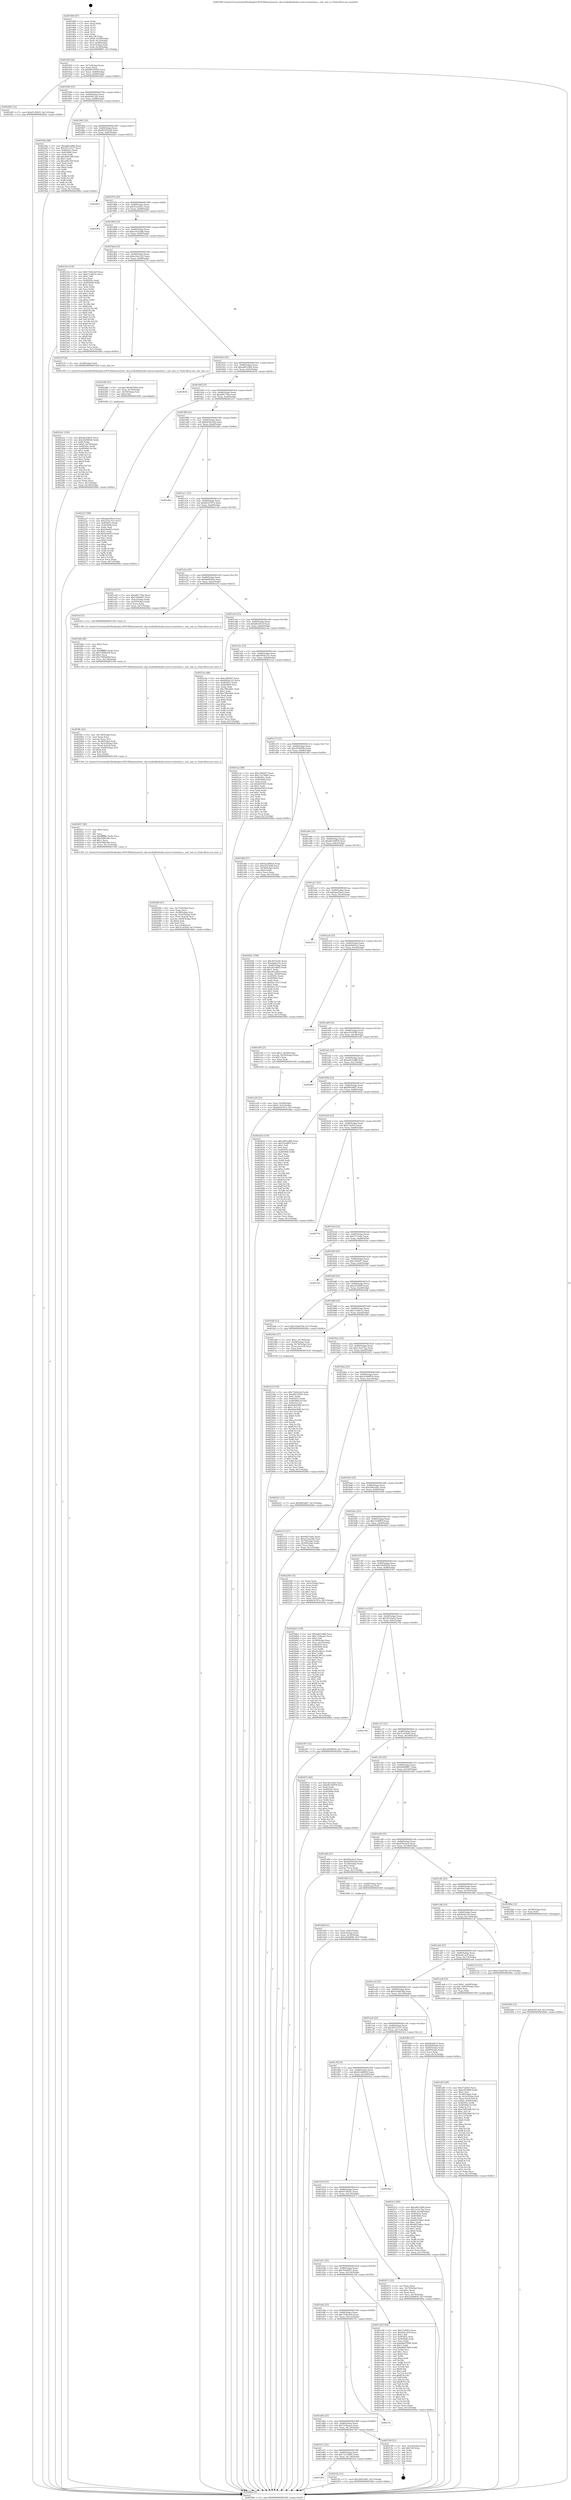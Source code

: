 digraph "0x401900" {
  label = "0x401900 (/mnt/c/Users/mathe/Desktop/tcc/POCII/binaries/extr_obs-studiolibobsobs-source-transition.c_calc_min_ts_Final-ollvm.out::main(0))"
  labelloc = "t"
  node[shape=record]

  Entry [label="",width=0.3,height=0.3,shape=circle,fillcolor=black,style=filled]
  "0x40192f" [label="{
     0x40192f [26]\l
     | [instrs]\l
     &nbsp;&nbsp;0x40192f \<+3\>: mov -0x7c(%rbp),%eax\l
     &nbsp;&nbsp;0x401932 \<+2\>: mov %eax,%ecx\l
     &nbsp;&nbsp;0x401934 \<+6\>: sub $0x80219595,%ecx\l
     &nbsp;&nbsp;0x40193a \<+3\>: mov %eax,-0x80(%rbp)\l
     &nbsp;&nbsp;0x40193d \<+6\>: mov %ecx,-0x84(%rbp)\l
     &nbsp;&nbsp;0x401943 \<+6\>: je 0000000000402465 \<main+0xb65\>\l
  }"]
  "0x402465" [label="{
     0x402465 [12]\l
     | [instrs]\l
     &nbsp;&nbsp;0x402465 \<+7\>: movl $0x67c092f1,-0x7c(%rbp)\l
     &nbsp;&nbsp;0x40246c \<+5\>: jmp 000000000040284e \<main+0xf4e\>\l
  }"]
  "0x401949" [label="{
     0x401949 [25]\l
     | [instrs]\l
     &nbsp;&nbsp;0x401949 \<+5\>: jmp 000000000040194e \<main+0x4e\>\l
     &nbsp;&nbsp;0x40194e \<+3\>: mov -0x80(%rbp),%eax\l
     &nbsp;&nbsp;0x401951 \<+5\>: sub $0x8cf913a4,%eax\l
     &nbsp;&nbsp;0x401956 \<+6\>: mov %eax,-0x88(%rbp)\l
     &nbsp;&nbsp;0x40195c \<+6\>: je 000000000040256a \<main+0xc6a\>\l
  }"]
  Exit [label="",width=0.3,height=0.3,shape=circle,fillcolor=black,style=filled,peripheries=2]
  "0x40256a" [label="{
     0x40256a [88]\l
     | [instrs]\l
     &nbsp;&nbsp;0x40256a \<+5\>: mov $0xad61e984,%eax\l
     &nbsp;&nbsp;0x40256f \<+5\>: mov $0x56723537,%ecx\l
     &nbsp;&nbsp;0x402574 \<+7\>: mov 0x40505c,%edx\l
     &nbsp;&nbsp;0x40257b \<+7\>: mov 0x405060,%esi\l
     &nbsp;&nbsp;0x402582 \<+2\>: mov %edx,%edi\l
     &nbsp;&nbsp;0x402584 \<+6\>: add $0xe09c548,%edi\l
     &nbsp;&nbsp;0x40258a \<+3\>: sub $0x1,%edi\l
     &nbsp;&nbsp;0x40258d \<+6\>: sub $0xe09c548,%edi\l
     &nbsp;&nbsp;0x402593 \<+3\>: imul %edi,%edx\l
     &nbsp;&nbsp;0x402596 \<+3\>: and $0x1,%edx\l
     &nbsp;&nbsp;0x402599 \<+3\>: cmp $0x0,%edx\l
     &nbsp;&nbsp;0x40259c \<+4\>: sete %r8b\l
     &nbsp;&nbsp;0x4025a0 \<+3\>: cmp $0xa,%esi\l
     &nbsp;&nbsp;0x4025a3 \<+4\>: setl %r9b\l
     &nbsp;&nbsp;0x4025a7 \<+3\>: mov %r8b,%r10b\l
     &nbsp;&nbsp;0x4025aa \<+3\>: and %r9b,%r10b\l
     &nbsp;&nbsp;0x4025ad \<+3\>: xor %r9b,%r8b\l
     &nbsp;&nbsp;0x4025b0 \<+3\>: or %r8b,%r10b\l
     &nbsp;&nbsp;0x4025b3 \<+4\>: test $0x1,%r10b\l
     &nbsp;&nbsp;0x4025b7 \<+3\>: cmovne %ecx,%eax\l
     &nbsp;&nbsp;0x4025ba \<+3\>: mov %eax,-0x7c(%rbp)\l
     &nbsp;&nbsp;0x4025bd \<+5\>: jmp 000000000040284e \<main+0xf4e\>\l
  }"]
  "0x401962" [label="{
     0x401962 [25]\l
     | [instrs]\l
     &nbsp;&nbsp;0x401962 \<+5\>: jmp 0000000000401967 \<main+0x67\>\l
     &nbsp;&nbsp;0x401967 \<+3\>: mov -0x80(%rbp),%eax\l
     &nbsp;&nbsp;0x40196a \<+5\>: sub $0x8d193a28,%eax\l
     &nbsp;&nbsp;0x40196f \<+6\>: mov %eax,-0x8c(%rbp)\l
     &nbsp;&nbsp;0x401975 \<+6\>: je 0000000000402823 \<main+0xf23\>\l
  }"]
  "0x402496" [label="{
     0x402496 [12]\l
     | [instrs]\l
     &nbsp;&nbsp;0x402496 \<+7\>: movl $0x8cf913a4,-0x7c(%rbp)\l
     &nbsp;&nbsp;0x40249d \<+5\>: jmp 000000000040284e \<main+0xf4e\>\l
  }"]
  "0x402823" [label="{
     0x402823\l
  }", style=dashed]
  "0x40197b" [label="{
     0x40197b [25]\l
     | [instrs]\l
     &nbsp;&nbsp;0x40197b \<+5\>: jmp 0000000000401980 \<main+0x80\>\l
     &nbsp;&nbsp;0x401980 \<+3\>: mov -0x80(%rbp),%eax\l
     &nbsp;&nbsp;0x401983 \<+5\>: sub $0x933a29cc,%eax\l
     &nbsp;&nbsp;0x401988 \<+6\>: mov %eax,-0x90(%rbp)\l
     &nbsp;&nbsp;0x40198e \<+6\>: je 0000000000402501 \<main+0xc01\>\l
  }"]
  "0x4023cf" [label="{
     0x4023cf [150]\l
     | [instrs]\l
     &nbsp;&nbsp;0x4023cf \<+5\>: mov $0x71b0e2e0,%edx\l
     &nbsp;&nbsp;0x4023d4 \<+5\>: mov $0x80219595,%esi\l
     &nbsp;&nbsp;0x4023d9 \<+3\>: mov $0x1,%r8b\l
     &nbsp;&nbsp;0x4023dc \<+8\>: mov 0x40505c,%r9d\l
     &nbsp;&nbsp;0x4023e4 \<+8\>: mov 0x405060,%r10d\l
     &nbsp;&nbsp;0x4023ec \<+3\>: mov %r9d,%r11d\l
     &nbsp;&nbsp;0x4023ef \<+7\>: add $0x6e6a50fb,%r11d\l
     &nbsp;&nbsp;0x4023f6 \<+4\>: sub $0x1,%r11d\l
     &nbsp;&nbsp;0x4023fa \<+7\>: sub $0x6e6a50fb,%r11d\l
     &nbsp;&nbsp;0x402401 \<+4\>: imul %r11d,%r9d\l
     &nbsp;&nbsp;0x402405 \<+4\>: and $0x1,%r9d\l
     &nbsp;&nbsp;0x402409 \<+4\>: cmp $0x0,%r9d\l
     &nbsp;&nbsp;0x40240d \<+3\>: sete %bl\l
     &nbsp;&nbsp;0x402410 \<+4\>: cmp $0xa,%r10d\l
     &nbsp;&nbsp;0x402414 \<+4\>: setl %r14b\l
     &nbsp;&nbsp;0x402418 \<+3\>: mov %bl,%r15b\l
     &nbsp;&nbsp;0x40241b \<+4\>: xor $0xff,%r15b\l
     &nbsp;&nbsp;0x40241f \<+3\>: mov %r14b,%r12b\l
     &nbsp;&nbsp;0x402422 \<+4\>: xor $0xff,%r12b\l
     &nbsp;&nbsp;0x402426 \<+4\>: xor $0x1,%r8b\l
     &nbsp;&nbsp;0x40242a \<+3\>: mov %r15b,%r13b\l
     &nbsp;&nbsp;0x40242d \<+4\>: and $0xff,%r13b\l
     &nbsp;&nbsp;0x402431 \<+3\>: and %r8b,%bl\l
     &nbsp;&nbsp;0x402434 \<+3\>: mov %r12b,%al\l
     &nbsp;&nbsp;0x402437 \<+2\>: and $0xff,%al\l
     &nbsp;&nbsp;0x402439 \<+3\>: and %r8b,%r14b\l
     &nbsp;&nbsp;0x40243c \<+3\>: or %bl,%r13b\l
     &nbsp;&nbsp;0x40243f \<+3\>: or %r14b,%al\l
     &nbsp;&nbsp;0x402442 \<+3\>: xor %al,%r13b\l
     &nbsp;&nbsp;0x402445 \<+3\>: or %r12b,%r15b\l
     &nbsp;&nbsp;0x402448 \<+4\>: xor $0xff,%r15b\l
     &nbsp;&nbsp;0x40244c \<+4\>: or $0x1,%r8b\l
     &nbsp;&nbsp;0x402450 \<+3\>: and %r8b,%r15b\l
     &nbsp;&nbsp;0x402453 \<+3\>: or %r15b,%r13b\l
     &nbsp;&nbsp;0x402456 \<+4\>: test $0x1,%r13b\l
     &nbsp;&nbsp;0x40245a \<+3\>: cmovne %esi,%edx\l
     &nbsp;&nbsp;0x40245d \<+3\>: mov %edx,-0x7c(%rbp)\l
     &nbsp;&nbsp;0x402460 \<+5\>: jmp 000000000040284e \<main+0xf4e\>\l
  }"]
  "0x402501" [label="{
     0x402501\l
  }", style=dashed]
  "0x401994" [label="{
     0x401994 [25]\l
     | [instrs]\l
     &nbsp;&nbsp;0x401994 \<+5\>: jmp 0000000000401999 \<main+0x99\>\l
     &nbsp;&nbsp;0x401999 \<+3\>: mov -0x80(%rbp),%eax\l
     &nbsp;&nbsp;0x40199c \<+5\>: sub $0xa163a2d6,%eax\l
     &nbsp;&nbsp;0x4019a1 \<+6\>: mov %eax,-0x94(%rbp)\l
     &nbsp;&nbsp;0x4019a7 \<+6\>: je 000000000040232e \<main+0xa2e\>\l
  }"]
  "0x4022a1" [label="{
     0x4022a1 [102]\l
     | [instrs]\l
     &nbsp;&nbsp;0x4022a1 \<+5\>: mov $0xdaa436e5,%ecx\l
     &nbsp;&nbsp;0x4022a6 \<+5\>: mov $0x34e0903b,%edx\l
     &nbsp;&nbsp;0x4022ab \<+3\>: xor %r8d,%r8d\l
     &nbsp;&nbsp;0x4022ae \<+7\>: movl $0x0,-0x74(%rbp)\l
     &nbsp;&nbsp;0x4022b5 \<+8\>: mov 0x40505c,%r9d\l
     &nbsp;&nbsp;0x4022bd \<+8\>: mov 0x405060,%r10d\l
     &nbsp;&nbsp;0x4022c5 \<+4\>: sub $0x1,%r8d\l
     &nbsp;&nbsp;0x4022c9 \<+3\>: mov %r9d,%r11d\l
     &nbsp;&nbsp;0x4022cc \<+3\>: add %r8d,%r11d\l
     &nbsp;&nbsp;0x4022cf \<+4\>: imul %r11d,%r9d\l
     &nbsp;&nbsp;0x4022d3 \<+4\>: and $0x1,%r9d\l
     &nbsp;&nbsp;0x4022d7 \<+4\>: cmp $0x0,%r9d\l
     &nbsp;&nbsp;0x4022db \<+3\>: sete %bl\l
     &nbsp;&nbsp;0x4022de \<+4\>: cmp $0xa,%r10d\l
     &nbsp;&nbsp;0x4022e2 \<+4\>: setl %r14b\l
     &nbsp;&nbsp;0x4022e6 \<+3\>: mov %bl,%r15b\l
     &nbsp;&nbsp;0x4022e9 \<+3\>: and %r14b,%r15b\l
     &nbsp;&nbsp;0x4022ec \<+3\>: xor %r14b,%bl\l
     &nbsp;&nbsp;0x4022ef \<+3\>: or %bl,%r15b\l
     &nbsp;&nbsp;0x4022f2 \<+4\>: test $0x1,%r15b\l
     &nbsp;&nbsp;0x4022f6 \<+3\>: cmovne %edx,%ecx\l
     &nbsp;&nbsp;0x4022f9 \<+3\>: mov %ecx,-0x7c(%rbp)\l
     &nbsp;&nbsp;0x4022fc \<+6\>: mov %eax,-0x140(%rbp)\l
     &nbsp;&nbsp;0x402302 \<+5\>: jmp 000000000040284e \<main+0xf4e\>\l
  }"]
  "0x40232e" [label="{
     0x40232e [134]\l
     | [instrs]\l
     &nbsp;&nbsp;0x40232e \<+5\>: mov $0x71b0e2e0,%eax\l
     &nbsp;&nbsp;0x402333 \<+5\>: mov $0x11c6bc5c,%ecx\l
     &nbsp;&nbsp;0x402338 \<+2\>: mov $0x1,%dl\l
     &nbsp;&nbsp;0x40233a \<+2\>: xor %esi,%esi\l
     &nbsp;&nbsp;0x40233c \<+7\>: mov 0x40505c,%edi\l
     &nbsp;&nbsp;0x402343 \<+8\>: mov 0x405060,%r8d\l
     &nbsp;&nbsp;0x40234b \<+3\>: sub $0x1,%esi\l
     &nbsp;&nbsp;0x40234e \<+3\>: mov %edi,%r9d\l
     &nbsp;&nbsp;0x402351 \<+3\>: add %esi,%r9d\l
     &nbsp;&nbsp;0x402354 \<+4\>: imul %r9d,%edi\l
     &nbsp;&nbsp;0x402358 \<+3\>: and $0x1,%edi\l
     &nbsp;&nbsp;0x40235b \<+3\>: cmp $0x0,%edi\l
     &nbsp;&nbsp;0x40235e \<+4\>: sete %r10b\l
     &nbsp;&nbsp;0x402362 \<+4\>: cmp $0xa,%r8d\l
     &nbsp;&nbsp;0x402366 \<+4\>: setl %r11b\l
     &nbsp;&nbsp;0x40236a \<+3\>: mov %r10b,%bl\l
     &nbsp;&nbsp;0x40236d \<+3\>: xor $0xff,%bl\l
     &nbsp;&nbsp;0x402370 \<+3\>: mov %r11b,%r14b\l
     &nbsp;&nbsp;0x402373 \<+4\>: xor $0xff,%r14b\l
     &nbsp;&nbsp;0x402377 \<+3\>: xor $0x0,%dl\l
     &nbsp;&nbsp;0x40237a \<+3\>: mov %bl,%r15b\l
     &nbsp;&nbsp;0x40237d \<+4\>: and $0x0,%r15b\l
     &nbsp;&nbsp;0x402381 \<+3\>: and %dl,%r10b\l
     &nbsp;&nbsp;0x402384 \<+3\>: mov %r14b,%r12b\l
     &nbsp;&nbsp;0x402387 \<+4\>: and $0x0,%r12b\l
     &nbsp;&nbsp;0x40238b \<+3\>: and %dl,%r11b\l
     &nbsp;&nbsp;0x40238e \<+3\>: or %r10b,%r15b\l
     &nbsp;&nbsp;0x402391 \<+3\>: or %r11b,%r12b\l
     &nbsp;&nbsp;0x402394 \<+3\>: xor %r12b,%r15b\l
     &nbsp;&nbsp;0x402397 \<+3\>: or %r14b,%bl\l
     &nbsp;&nbsp;0x40239a \<+3\>: xor $0xff,%bl\l
     &nbsp;&nbsp;0x40239d \<+3\>: or $0x0,%dl\l
     &nbsp;&nbsp;0x4023a0 \<+2\>: and %dl,%bl\l
     &nbsp;&nbsp;0x4023a2 \<+3\>: or %bl,%r15b\l
     &nbsp;&nbsp;0x4023a5 \<+4\>: test $0x1,%r15b\l
     &nbsp;&nbsp;0x4023a9 \<+3\>: cmovne %ecx,%eax\l
     &nbsp;&nbsp;0x4023ac \<+3\>: mov %eax,-0x7c(%rbp)\l
     &nbsp;&nbsp;0x4023af \<+5\>: jmp 000000000040284e \<main+0xf4e\>\l
  }"]
  "0x4019ad" [label="{
     0x4019ad [25]\l
     | [instrs]\l
     &nbsp;&nbsp;0x4019ad \<+5\>: jmp 00000000004019b2 \<main+0xb2\>\l
     &nbsp;&nbsp;0x4019b2 \<+3\>: mov -0x80(%rbp),%eax\l
     &nbsp;&nbsp;0x4019b5 \<+5\>: sub $0xa16a21e5,%eax\l
     &nbsp;&nbsp;0x4019ba \<+6\>: mov %eax,-0x98(%rbp)\l
     &nbsp;&nbsp;0x4019c0 \<+6\>: je 000000000040227f \<main+0x97f\>\l
  }"]
  "0x402288" [label="{
     0x402288 [25]\l
     | [instrs]\l
     &nbsp;&nbsp;0x402288 \<+10\>: movabs $0x4030b6,%rdi\l
     &nbsp;&nbsp;0x402292 \<+4\>: mov %rax,-0x70(%rbp)\l
     &nbsp;&nbsp;0x402296 \<+4\>: mov -0x70(%rbp),%rsi\l
     &nbsp;&nbsp;0x40229a \<+2\>: mov $0x0,%al\l
     &nbsp;&nbsp;0x40229c \<+5\>: call 0000000000401040 \<printf@plt\>\l
     | [calls]\l
     &nbsp;&nbsp;0x401040 \{1\} (unknown)\l
  }"]
  "0x40227f" [label="{
     0x40227f [9]\l
     | [instrs]\l
     &nbsp;&nbsp;0x40227f \<+4\>: mov -0x58(%rbp),%rdi\l
     &nbsp;&nbsp;0x402283 \<+5\>: call 0000000000401420 \<calc_min_ts\>\l
     | [calls]\l
     &nbsp;&nbsp;0x401420 \{1\} (/mnt/c/Users/mathe/Desktop/tcc/POCII/binaries/extr_obs-studiolibobsobs-source-transition.c_calc_min_ts_Final-ollvm.out::calc_min_ts)\l
  }"]
  "0x4019c6" [label="{
     0x4019c6 [25]\l
     | [instrs]\l
     &nbsp;&nbsp;0x4019c6 \<+5\>: jmp 00000000004019cb \<main+0xcb\>\l
     &nbsp;&nbsp;0x4019cb \<+3\>: mov -0x80(%rbp),%eax\l
     &nbsp;&nbsp;0x4019ce \<+5\>: sub $0xad61e984,%eax\l
     &nbsp;&nbsp;0x4019d3 \<+6\>: mov %eax,-0x9c(%rbp)\l
     &nbsp;&nbsp;0x4019d9 \<+6\>: je 0000000000402834 \<main+0xf34\>\l
  }"]
  "0x401d95" [label="{
     0x401d95\l
  }", style=dashed]
  "0x402834" [label="{
     0x402834\l
  }", style=dashed]
  "0x4019df" [label="{
     0x4019df [25]\l
     | [instrs]\l
     &nbsp;&nbsp;0x4019df \<+5\>: jmp 00000000004019e4 \<main+0xe4\>\l
     &nbsp;&nbsp;0x4019e4 \<+3\>: mov -0x80(%rbp),%eax\l
     &nbsp;&nbsp;0x4019e7 \<+5\>: sub $0xaf61756a,%eax\l
     &nbsp;&nbsp;0x4019ec \<+6\>: mov %eax,-0xa0(%rbp)\l
     &nbsp;&nbsp;0x4019f2 \<+6\>: je 0000000000402227 \<main+0x927\>\l
  }"]
  "0x4021fa" [label="{
     0x4021fa [12]\l
     | [instrs]\l
     &nbsp;&nbsp;0x4021fa \<+7\>: movl $0x2b85c602,-0x7c(%rbp)\l
     &nbsp;&nbsp;0x402201 \<+5\>: jmp 000000000040284e \<main+0xf4e\>\l
  }"]
  "0x402227" [label="{
     0x402227 [88]\l
     | [instrs]\l
     &nbsp;&nbsp;0x402227 \<+5\>: mov $0xdaa436e5,%eax\l
     &nbsp;&nbsp;0x40222c \<+5\>: mov $0xa16a21e5,%ecx\l
     &nbsp;&nbsp;0x402231 \<+7\>: mov 0x40505c,%edx\l
     &nbsp;&nbsp;0x402238 \<+7\>: mov 0x405060,%esi\l
     &nbsp;&nbsp;0x40223f \<+2\>: mov %edx,%edi\l
     &nbsp;&nbsp;0x402241 \<+6\>: sub $0xfc4e0f1e,%edi\l
     &nbsp;&nbsp;0x402247 \<+3\>: sub $0x1,%edi\l
     &nbsp;&nbsp;0x40224a \<+6\>: add $0xfc4e0f1e,%edi\l
     &nbsp;&nbsp;0x402250 \<+3\>: imul %edi,%edx\l
     &nbsp;&nbsp;0x402253 \<+3\>: and $0x1,%edx\l
     &nbsp;&nbsp;0x402256 \<+3\>: cmp $0x0,%edx\l
     &nbsp;&nbsp;0x402259 \<+4\>: sete %r8b\l
     &nbsp;&nbsp;0x40225d \<+3\>: cmp $0xa,%esi\l
     &nbsp;&nbsp;0x402260 \<+4\>: setl %r9b\l
     &nbsp;&nbsp;0x402264 \<+3\>: mov %r8b,%r10b\l
     &nbsp;&nbsp;0x402267 \<+3\>: and %r9b,%r10b\l
     &nbsp;&nbsp;0x40226a \<+3\>: xor %r9b,%r8b\l
     &nbsp;&nbsp;0x40226d \<+3\>: or %r8b,%r10b\l
     &nbsp;&nbsp;0x402270 \<+4\>: test $0x1,%r10b\l
     &nbsp;&nbsp;0x402274 \<+3\>: cmovne %ecx,%eax\l
     &nbsp;&nbsp;0x402277 \<+3\>: mov %eax,-0x7c(%rbp)\l
     &nbsp;&nbsp;0x40227a \<+5\>: jmp 000000000040284e \<main+0xf4e\>\l
  }"]
  "0x4019f8" [label="{
     0x4019f8 [25]\l
     | [instrs]\l
     &nbsp;&nbsp;0x4019f8 \<+5\>: jmp 00000000004019fd \<main+0xfd\>\l
     &nbsp;&nbsp;0x4019fd \<+3\>: mov -0x80(%rbp),%eax\l
     &nbsp;&nbsp;0x401a00 \<+5\>: sub $0xb459cb2d,%eax\l
     &nbsp;&nbsp;0x401a05 \<+6\>: mov %eax,-0xa4(%rbp)\l
     &nbsp;&nbsp;0x401a0b \<+6\>: je 0000000000401dba \<main+0x4ba\>\l
  }"]
  "0x401d7c" [label="{
     0x401d7c [25]\l
     | [instrs]\l
     &nbsp;&nbsp;0x401d7c \<+5\>: jmp 0000000000401d81 \<main+0x481\>\l
     &nbsp;&nbsp;0x401d81 \<+3\>: mov -0x80(%rbp),%eax\l
     &nbsp;&nbsp;0x401d84 \<+5\>: sub $0x73a74b85,%eax\l
     &nbsp;&nbsp;0x401d89 \<+6\>: mov %eax,-0x134(%rbp)\l
     &nbsp;&nbsp;0x401d8f \<+6\>: je 00000000004021fa \<main+0x8fa\>\l
  }"]
  "0x401dba" [label="{
     0x401dba\l
  }", style=dashed]
  "0x401a11" [label="{
     0x401a11 [25]\l
     | [instrs]\l
     &nbsp;&nbsp;0x401a11 \<+5\>: jmp 0000000000401a16 \<main+0x116\>\l
     &nbsp;&nbsp;0x401a16 \<+3\>: mov -0x80(%rbp),%eax\l
     &nbsp;&nbsp;0x401a19 \<+5\>: sub $0xb61b767a,%eax\l
     &nbsp;&nbsp;0x401a1e \<+6\>: mov %eax,-0xa8(%rbp)\l
     &nbsp;&nbsp;0x401a24 \<+6\>: je 0000000000401e3d \<main+0x53d\>\l
  }"]
  "0x402749" [label="{
     0x402749 [21]\l
     | [instrs]\l
     &nbsp;&nbsp;0x402749 \<+3\>: mov -0x2c(%rbp),%eax\l
     &nbsp;&nbsp;0x40274c \<+7\>: add $0x128,%rsp\l
     &nbsp;&nbsp;0x402753 \<+1\>: pop %rbx\l
     &nbsp;&nbsp;0x402754 \<+2\>: pop %r12\l
     &nbsp;&nbsp;0x402756 \<+2\>: pop %r13\l
     &nbsp;&nbsp;0x402758 \<+2\>: pop %r14\l
     &nbsp;&nbsp;0x40275a \<+2\>: pop %r15\l
     &nbsp;&nbsp;0x40275c \<+1\>: pop %rbp\l
     &nbsp;&nbsp;0x40275d \<+1\>: ret\l
  }"]
  "0x401e3d" [label="{
     0x401e3d [27]\l
     | [instrs]\l
     &nbsp;&nbsp;0x401e3d \<+5\>: mov $0xaf61756a,%eax\l
     &nbsp;&nbsp;0x401e42 \<+5\>: mov $0x70e0bf47,%ecx\l
     &nbsp;&nbsp;0x401e47 \<+3\>: mov -0x5c(%rbp),%edx\l
     &nbsp;&nbsp;0x401e4a \<+3\>: cmp -0x50(%rbp),%edx\l
     &nbsp;&nbsp;0x401e4d \<+3\>: cmovl %ecx,%eax\l
     &nbsp;&nbsp;0x401e50 \<+3\>: mov %eax,-0x7c(%rbp)\l
     &nbsp;&nbsp;0x401e53 \<+5\>: jmp 000000000040284e \<main+0xf4e\>\l
  }"]
  "0x401a2a" [label="{
     0x401a2a [25]\l
     | [instrs]\l
     &nbsp;&nbsp;0x401a2a \<+5\>: jmp 0000000000401a2f \<main+0x12f\>\l
     &nbsp;&nbsp;0x401a2f \<+3\>: mov -0x80(%rbp),%eax\l
     &nbsp;&nbsp;0x401a32 \<+5\>: sub $0xb6f45bde,%eax\l
     &nbsp;&nbsp;0x401a37 \<+6\>: mov %eax,-0xac(%rbp)\l
     &nbsp;&nbsp;0x401a3d \<+6\>: je 0000000000401fcf \<main+0x6cf\>\l
  }"]
  "0x401d63" [label="{
     0x401d63 [25]\l
     | [instrs]\l
     &nbsp;&nbsp;0x401d63 \<+5\>: jmp 0000000000401d68 \<main+0x468\>\l
     &nbsp;&nbsp;0x401d68 \<+3\>: mov -0x80(%rbp),%eax\l
     &nbsp;&nbsp;0x401d6b \<+5\>: sub $0x7238aaa5,%eax\l
     &nbsp;&nbsp;0x401d70 \<+6\>: mov %eax,-0x130(%rbp)\l
     &nbsp;&nbsp;0x401d76 \<+6\>: je 0000000000402749 \<main+0xe49\>\l
  }"]
  "0x401fcf" [label="{
     0x401fcf [5]\l
     | [instrs]\l
     &nbsp;&nbsp;0x401fcf \<+5\>: call 0000000000401160 \<next_i\>\l
     | [calls]\l
     &nbsp;&nbsp;0x401160 \{2\} (/mnt/c/Users/mathe/Desktop/tcc/POCII/binaries/extr_obs-studiolibobsobs-source-transition.c_calc_min_ts_Final-ollvm.out::next_i)\l
  }"]
  "0x401a43" [label="{
     0x401a43 [25]\l
     | [instrs]\l
     &nbsp;&nbsp;0x401a43 \<+5\>: jmp 0000000000401a48 \<main+0x148\>\l
     &nbsp;&nbsp;0x401a48 \<+3\>: mov -0x80(%rbp),%eax\l
     &nbsp;&nbsp;0x401a4b \<+5\>: sub $0xb8cb9c1f,%eax\l
     &nbsp;&nbsp;0x401a50 \<+6\>: mov %eax,-0xb0(%rbp)\l
     &nbsp;&nbsp;0x401a56 \<+6\>: je 000000000040214a \<main+0x84a\>\l
  }"]
  "0x4027fc" [label="{
     0x4027fc\l
  }", style=dashed]
  "0x40214a" [label="{
     0x40214a [88]\l
     | [instrs]\l
     &nbsp;&nbsp;0x40214a \<+5\>: mov $0xc39eb97,%eax\l
     &nbsp;&nbsp;0x40214f \<+5\>: mov $0xb95dc235,%ecx\l
     &nbsp;&nbsp;0x402154 \<+7\>: mov 0x40505c,%edx\l
     &nbsp;&nbsp;0x40215b \<+7\>: mov 0x405060,%esi\l
     &nbsp;&nbsp;0x402162 \<+2\>: mov %edx,%edi\l
     &nbsp;&nbsp;0x402164 \<+6\>: sub $0x7f9a59d1,%edi\l
     &nbsp;&nbsp;0x40216a \<+3\>: sub $0x1,%edi\l
     &nbsp;&nbsp;0x40216d \<+6\>: add $0x7f9a59d1,%edi\l
     &nbsp;&nbsp;0x402173 \<+3\>: imul %edi,%edx\l
     &nbsp;&nbsp;0x402176 \<+3\>: and $0x1,%edx\l
     &nbsp;&nbsp;0x402179 \<+3\>: cmp $0x0,%edx\l
     &nbsp;&nbsp;0x40217c \<+4\>: sete %r8b\l
     &nbsp;&nbsp;0x402180 \<+3\>: cmp $0xa,%esi\l
     &nbsp;&nbsp;0x402183 \<+4\>: setl %r9b\l
     &nbsp;&nbsp;0x402187 \<+3\>: mov %r8b,%r10b\l
     &nbsp;&nbsp;0x40218a \<+3\>: and %r9b,%r10b\l
     &nbsp;&nbsp;0x40218d \<+3\>: xor %r9b,%r8b\l
     &nbsp;&nbsp;0x402190 \<+3\>: or %r8b,%r10b\l
     &nbsp;&nbsp;0x402193 \<+4\>: test $0x1,%r10b\l
     &nbsp;&nbsp;0x402197 \<+3\>: cmovne %ecx,%eax\l
     &nbsp;&nbsp;0x40219a \<+3\>: mov %eax,-0x7c(%rbp)\l
     &nbsp;&nbsp;0x40219d \<+5\>: jmp 000000000040284e \<main+0xf4e\>\l
  }"]
  "0x401a5c" [label="{
     0x401a5c [25]\l
     | [instrs]\l
     &nbsp;&nbsp;0x401a5c \<+5\>: jmp 0000000000401a61 \<main+0x161\>\l
     &nbsp;&nbsp;0x401a61 \<+3\>: mov -0x80(%rbp),%eax\l
     &nbsp;&nbsp;0x401a64 \<+5\>: sub $0xb95dc235,%eax\l
     &nbsp;&nbsp;0x401a69 \<+6\>: mov %eax,-0xb4(%rbp)\l
     &nbsp;&nbsp;0x401a6f \<+6\>: je 00000000004021a2 \<main+0x8a2\>\l
  }"]
  "0x40204f" [label="{
     0x40204f [47]\l
     | [instrs]\l
     &nbsp;&nbsp;0x40204f \<+6\>: mov -0x13c(%rbp),%ecx\l
     &nbsp;&nbsp;0x402055 \<+3\>: imul %eax,%ecx\l
     &nbsp;&nbsp;0x402058 \<+4\>: mov -0x58(%rbp),%rsi\l
     &nbsp;&nbsp;0x40205c \<+4\>: movslq -0x5c(%rbp),%rdi\l
     &nbsp;&nbsp;0x402060 \<+4\>: mov (%rsi,%rdi,8),%rsi\l
     &nbsp;&nbsp;0x402064 \<+4\>: movslq -0x64(%rbp),%rdi\l
     &nbsp;&nbsp;0x402068 \<+4\>: shl $0x4,%rdi\l
     &nbsp;&nbsp;0x40206c \<+3\>: add %rdi,%rsi\l
     &nbsp;&nbsp;0x40206f \<+3\>: mov %ecx,0x8(%rsi)\l
     &nbsp;&nbsp;0x402072 \<+7\>: movl $0x3cc45fe8,-0x7c(%rbp)\l
     &nbsp;&nbsp;0x402079 \<+5\>: jmp 000000000040284e \<main+0xf4e\>\l
  }"]
  "0x4021a2" [label="{
     0x4021a2 [88]\l
     | [instrs]\l
     &nbsp;&nbsp;0x4021a2 \<+5\>: mov $0xc39eb97,%eax\l
     &nbsp;&nbsp;0x4021a7 \<+5\>: mov $0x73a74b85,%ecx\l
     &nbsp;&nbsp;0x4021ac \<+7\>: mov 0x40505c,%edx\l
     &nbsp;&nbsp;0x4021b3 \<+7\>: mov 0x405060,%esi\l
     &nbsp;&nbsp;0x4021ba \<+2\>: mov %edx,%edi\l
     &nbsp;&nbsp;0x4021bc \<+6\>: sub $0xbe05616,%edi\l
     &nbsp;&nbsp;0x4021c2 \<+3\>: sub $0x1,%edi\l
     &nbsp;&nbsp;0x4021c5 \<+6\>: add $0xbe05616,%edi\l
     &nbsp;&nbsp;0x4021cb \<+3\>: imul %edi,%edx\l
     &nbsp;&nbsp;0x4021ce \<+3\>: and $0x1,%edx\l
     &nbsp;&nbsp;0x4021d1 \<+3\>: cmp $0x0,%edx\l
     &nbsp;&nbsp;0x4021d4 \<+4\>: sete %r8b\l
     &nbsp;&nbsp;0x4021d8 \<+3\>: cmp $0xa,%esi\l
     &nbsp;&nbsp;0x4021db \<+4\>: setl %r9b\l
     &nbsp;&nbsp;0x4021df \<+3\>: mov %r8b,%r10b\l
     &nbsp;&nbsp;0x4021e2 \<+3\>: and %r9b,%r10b\l
     &nbsp;&nbsp;0x4021e5 \<+3\>: xor %r9b,%r8b\l
     &nbsp;&nbsp;0x4021e8 \<+3\>: or %r8b,%r10b\l
     &nbsp;&nbsp;0x4021eb \<+4\>: test $0x1,%r10b\l
     &nbsp;&nbsp;0x4021ef \<+3\>: cmovne %ecx,%eax\l
     &nbsp;&nbsp;0x4021f2 \<+3\>: mov %eax,-0x7c(%rbp)\l
     &nbsp;&nbsp;0x4021f5 \<+5\>: jmp 000000000040284e \<main+0xf4e\>\l
  }"]
  "0x401a75" [label="{
     0x401a75 [25]\l
     | [instrs]\l
     &nbsp;&nbsp;0x401a75 \<+5\>: jmp 0000000000401a7a \<main+0x17a\>\l
     &nbsp;&nbsp;0x401a7a \<+3\>: mov -0x80(%rbp),%eax\l
     &nbsp;&nbsp;0x401a7d \<+5\>: sub $0xc83bf49b,%eax\l
     &nbsp;&nbsp;0x401a82 \<+6\>: mov %eax,-0xb8(%rbp)\l
     &nbsp;&nbsp;0x401a88 \<+6\>: je 0000000000401df4 \<main+0x4f4\>\l
  }"]
  "0x402027" [label="{
     0x402027 [40]\l
     | [instrs]\l
     &nbsp;&nbsp;0x402027 \<+5\>: mov $0x2,%ecx\l
     &nbsp;&nbsp;0x40202c \<+1\>: cltd\l
     &nbsp;&nbsp;0x40202d \<+2\>: idiv %ecx\l
     &nbsp;&nbsp;0x40202f \<+6\>: imul $0xfffffffe,%edx,%ecx\l
     &nbsp;&nbsp;0x402035 \<+6\>: add $0xf396b38e,%ecx\l
     &nbsp;&nbsp;0x40203b \<+3\>: add $0x1,%ecx\l
     &nbsp;&nbsp;0x40203e \<+6\>: sub $0xf396b38e,%ecx\l
     &nbsp;&nbsp;0x402044 \<+6\>: mov %ecx,-0x13c(%rbp)\l
     &nbsp;&nbsp;0x40204a \<+5\>: call 0000000000401160 \<next_i\>\l
     | [calls]\l
     &nbsp;&nbsp;0x401160 \{2\} (/mnt/c/Users/mathe/Desktop/tcc/POCII/binaries/extr_obs-studiolibobsobs-source-transition.c_calc_min_ts_Final-ollvm.out::next_i)\l
  }"]
  "0x401df4" [label="{
     0x401df4 [27]\l
     | [instrs]\l
     &nbsp;&nbsp;0x401df4 \<+5\>: mov $0x622d8924,%eax\l
     &nbsp;&nbsp;0x401df9 \<+5\>: mov $0xe55c83f6,%ecx\l
     &nbsp;&nbsp;0x401dfe \<+3\>: mov -0x30(%rbp),%edx\l
     &nbsp;&nbsp;0x401e01 \<+3\>: cmp $0x0,%edx\l
     &nbsp;&nbsp;0x401e04 \<+3\>: cmove %ecx,%eax\l
     &nbsp;&nbsp;0x401e07 \<+3\>: mov %eax,-0x7c(%rbp)\l
     &nbsp;&nbsp;0x401e0a \<+5\>: jmp 000000000040284e \<main+0xf4e\>\l
  }"]
  "0x401a8e" [label="{
     0x401a8e [25]\l
     | [instrs]\l
     &nbsp;&nbsp;0x401a8e \<+5\>: jmp 0000000000401a93 \<main+0x193\>\l
     &nbsp;&nbsp;0x401a93 \<+3\>: mov -0x80(%rbp),%eax\l
     &nbsp;&nbsp;0x401a96 \<+5\>: sub $0xd6156959,%eax\l
     &nbsp;&nbsp;0x401a9b \<+6\>: mov %eax,-0xbc(%rbp)\l
     &nbsp;&nbsp;0x401aa1 \<+6\>: je 00000000004020d1 \<main+0x7d1\>\l
  }"]
  "0x401ffc" [label="{
     0x401ffc [43]\l
     | [instrs]\l
     &nbsp;&nbsp;0x401ffc \<+6\>: mov -0x138(%rbp),%ecx\l
     &nbsp;&nbsp;0x402002 \<+3\>: imul %eax,%ecx\l
     &nbsp;&nbsp;0x402005 \<+3\>: movslq %ecx,%rsi\l
     &nbsp;&nbsp;0x402008 \<+4\>: mov -0x58(%rbp),%rdi\l
     &nbsp;&nbsp;0x40200c \<+4\>: movslq -0x5c(%rbp),%r8\l
     &nbsp;&nbsp;0x402010 \<+4\>: mov (%rdi,%r8,8),%rdi\l
     &nbsp;&nbsp;0x402014 \<+4\>: movslq -0x64(%rbp),%r8\l
     &nbsp;&nbsp;0x402018 \<+4\>: shl $0x4,%r8\l
     &nbsp;&nbsp;0x40201c \<+3\>: add %r8,%rdi\l
     &nbsp;&nbsp;0x40201f \<+3\>: mov %rsi,(%rdi)\l
     &nbsp;&nbsp;0x402022 \<+5\>: call 0000000000401160 \<next_i\>\l
     | [calls]\l
     &nbsp;&nbsp;0x401160 \{2\} (/mnt/c/Users/mathe/Desktop/tcc/POCII/binaries/extr_obs-studiolibobsobs-source-transition.c_calc_min_ts_Final-ollvm.out::next_i)\l
  }"]
  "0x4020d1" [label="{
     0x4020d1 [109]\l
     | [instrs]\l
     &nbsp;&nbsp;0x4020d1 \<+5\>: mov $0x3b53a2fc,%eax\l
     &nbsp;&nbsp;0x4020d6 \<+5\>: mov $0x4dafc25e,%ecx\l
     &nbsp;&nbsp;0x4020db \<+3\>: mov -0x64(%rbp),%edx\l
     &nbsp;&nbsp;0x4020de \<+6\>: sub $0x261adbf3,%edx\l
     &nbsp;&nbsp;0x4020e4 \<+3\>: add $0x1,%edx\l
     &nbsp;&nbsp;0x4020e7 \<+6\>: add $0x261adbf3,%edx\l
     &nbsp;&nbsp;0x4020ed \<+3\>: mov %edx,-0x64(%rbp)\l
     &nbsp;&nbsp;0x4020f0 \<+7\>: mov 0x40505c,%edx\l
     &nbsp;&nbsp;0x4020f7 \<+7\>: mov 0x405060,%esi\l
     &nbsp;&nbsp;0x4020fe \<+2\>: mov %edx,%edi\l
     &nbsp;&nbsp;0x402100 \<+6\>: add $0x92cc3515,%edi\l
     &nbsp;&nbsp;0x402106 \<+3\>: sub $0x1,%edi\l
     &nbsp;&nbsp;0x402109 \<+6\>: sub $0x92cc3515,%edi\l
     &nbsp;&nbsp;0x40210f \<+3\>: imul %edi,%edx\l
     &nbsp;&nbsp;0x402112 \<+3\>: and $0x1,%edx\l
     &nbsp;&nbsp;0x402115 \<+3\>: cmp $0x0,%edx\l
     &nbsp;&nbsp;0x402118 \<+4\>: sete %r8b\l
     &nbsp;&nbsp;0x40211c \<+3\>: cmp $0xa,%esi\l
     &nbsp;&nbsp;0x40211f \<+4\>: setl %r9b\l
     &nbsp;&nbsp;0x402123 \<+3\>: mov %r8b,%r10b\l
     &nbsp;&nbsp;0x402126 \<+3\>: and %r9b,%r10b\l
     &nbsp;&nbsp;0x402129 \<+3\>: xor %r9b,%r8b\l
     &nbsp;&nbsp;0x40212c \<+3\>: or %r8b,%r10b\l
     &nbsp;&nbsp;0x40212f \<+4\>: test $0x1,%r10b\l
     &nbsp;&nbsp;0x402133 \<+3\>: cmovne %ecx,%eax\l
     &nbsp;&nbsp;0x402136 \<+3\>: mov %eax,-0x7c(%rbp)\l
     &nbsp;&nbsp;0x402139 \<+5\>: jmp 000000000040284e \<main+0xf4e\>\l
  }"]
  "0x401aa7" [label="{
     0x401aa7 [25]\l
     | [instrs]\l
     &nbsp;&nbsp;0x401aa7 \<+5\>: jmp 0000000000401aac \<main+0x1ac\>\l
     &nbsp;&nbsp;0x401aac \<+3\>: mov -0x80(%rbp),%eax\l
     &nbsp;&nbsp;0x401aaf \<+5\>: sub $0xdaa436e5,%eax\l
     &nbsp;&nbsp;0x401ab4 \<+6\>: mov %eax,-0xc0(%rbp)\l
     &nbsp;&nbsp;0x401aba \<+6\>: je 00000000004027c1 \<main+0xec1\>\l
  }"]
  "0x401fd4" [label="{
     0x401fd4 [40]\l
     | [instrs]\l
     &nbsp;&nbsp;0x401fd4 \<+5\>: mov $0x2,%ecx\l
     &nbsp;&nbsp;0x401fd9 \<+1\>: cltd\l
     &nbsp;&nbsp;0x401fda \<+2\>: idiv %ecx\l
     &nbsp;&nbsp;0x401fdc \<+6\>: imul $0xfffffffe,%edx,%ecx\l
     &nbsp;&nbsp;0x401fe2 \<+6\>: sub $0x72906458,%ecx\l
     &nbsp;&nbsp;0x401fe8 \<+3\>: add $0x1,%ecx\l
     &nbsp;&nbsp;0x401feb \<+6\>: add $0x72906458,%ecx\l
     &nbsp;&nbsp;0x401ff1 \<+6\>: mov %ecx,-0x138(%rbp)\l
     &nbsp;&nbsp;0x401ff7 \<+5\>: call 0000000000401160 \<next_i\>\l
     | [calls]\l
     &nbsp;&nbsp;0x401160 \{2\} (/mnt/c/Users/mathe/Desktop/tcc/POCII/binaries/extr_obs-studiolibobsobs-source-transition.c_calc_min_ts_Final-ollvm.out::next_i)\l
  }"]
  "0x4027c1" [label="{
     0x4027c1\l
  }", style=dashed]
  "0x401ac0" [label="{
     0x401ac0 [25]\l
     | [instrs]\l
     &nbsp;&nbsp;0x401ac0 \<+5\>: jmp 0000000000401ac5 \<main+0x1c5\>\l
     &nbsp;&nbsp;0x401ac5 \<+3\>: mov -0x80(%rbp),%eax\l
     &nbsp;&nbsp;0x401ac8 \<+5\>: sub $0xde9d2bc2,%eax\l
     &nbsp;&nbsp;0x401acd \<+6\>: mov %eax,-0xc4(%rbp)\l
     &nbsp;&nbsp;0x401ad3 \<+6\>: je 000000000040255e \<main+0xc5e\>\l
  }"]
  "0x401eff" [label="{
     0x401eff [169]\l
     | [instrs]\l
     &nbsp;&nbsp;0x401eff \<+5\>: mov $0x27af2b5,%ecx\l
     &nbsp;&nbsp;0x401f04 \<+5\>: mov $0xe452899,%edx\l
     &nbsp;&nbsp;0x401f09 \<+3\>: mov $0x1,%sil\l
     &nbsp;&nbsp;0x401f0c \<+4\>: mov -0x58(%rbp),%rdi\l
     &nbsp;&nbsp;0x401f10 \<+4\>: movslq -0x5c(%rbp),%r8\l
     &nbsp;&nbsp;0x401f14 \<+4\>: mov %rax,(%rdi,%r8,8)\l
     &nbsp;&nbsp;0x401f18 \<+7\>: movl $0x0,-0x64(%rbp)\l
     &nbsp;&nbsp;0x401f1f \<+8\>: mov 0x40505c,%r9d\l
     &nbsp;&nbsp;0x401f27 \<+8\>: mov 0x405060,%r10d\l
     &nbsp;&nbsp;0x401f2f \<+3\>: mov %r9d,%r11d\l
     &nbsp;&nbsp;0x401f32 \<+7\>: add $0x55f424d6,%r11d\l
     &nbsp;&nbsp;0x401f39 \<+4\>: sub $0x1,%r11d\l
     &nbsp;&nbsp;0x401f3d \<+7\>: sub $0x55f424d6,%r11d\l
     &nbsp;&nbsp;0x401f44 \<+4\>: imul %r11d,%r9d\l
     &nbsp;&nbsp;0x401f48 \<+4\>: and $0x1,%r9d\l
     &nbsp;&nbsp;0x401f4c \<+4\>: cmp $0x0,%r9d\l
     &nbsp;&nbsp;0x401f50 \<+3\>: sete %bl\l
     &nbsp;&nbsp;0x401f53 \<+4\>: cmp $0xa,%r10d\l
     &nbsp;&nbsp;0x401f57 \<+4\>: setl %r14b\l
     &nbsp;&nbsp;0x401f5b \<+3\>: mov %bl,%r15b\l
     &nbsp;&nbsp;0x401f5e \<+4\>: xor $0xff,%r15b\l
     &nbsp;&nbsp;0x401f62 \<+3\>: mov %r14b,%r12b\l
     &nbsp;&nbsp;0x401f65 \<+4\>: xor $0xff,%r12b\l
     &nbsp;&nbsp;0x401f69 \<+4\>: xor $0x0,%sil\l
     &nbsp;&nbsp;0x401f6d \<+3\>: mov %r15b,%r13b\l
     &nbsp;&nbsp;0x401f70 \<+4\>: and $0x0,%r13b\l
     &nbsp;&nbsp;0x401f74 \<+3\>: and %sil,%bl\l
     &nbsp;&nbsp;0x401f77 \<+3\>: mov %r12b,%al\l
     &nbsp;&nbsp;0x401f7a \<+2\>: and $0x0,%al\l
     &nbsp;&nbsp;0x401f7c \<+3\>: and %sil,%r14b\l
     &nbsp;&nbsp;0x401f7f \<+3\>: or %bl,%r13b\l
     &nbsp;&nbsp;0x401f82 \<+3\>: or %r14b,%al\l
     &nbsp;&nbsp;0x401f85 \<+3\>: xor %al,%r13b\l
     &nbsp;&nbsp;0x401f88 \<+3\>: or %r12b,%r15b\l
     &nbsp;&nbsp;0x401f8b \<+4\>: xor $0xff,%r15b\l
     &nbsp;&nbsp;0x401f8f \<+4\>: or $0x0,%sil\l
     &nbsp;&nbsp;0x401f93 \<+3\>: and %sil,%r15b\l
     &nbsp;&nbsp;0x401f96 \<+3\>: or %r15b,%r13b\l
     &nbsp;&nbsp;0x401f99 \<+4\>: test $0x1,%r13b\l
     &nbsp;&nbsp;0x401f9d \<+3\>: cmovne %edx,%ecx\l
     &nbsp;&nbsp;0x401fa0 \<+3\>: mov %ecx,-0x7c(%rbp)\l
     &nbsp;&nbsp;0x401fa3 \<+5\>: jmp 000000000040284e \<main+0xf4e\>\l
  }"]
  "0x40255e" [label="{
     0x40255e\l
  }", style=dashed]
  "0x401ad9" [label="{
     0x401ad9 [25]\l
     | [instrs]\l
     &nbsp;&nbsp;0x401ad9 \<+5\>: jmp 0000000000401ade \<main+0x1de\>\l
     &nbsp;&nbsp;0x401ade \<+3\>: mov -0x80(%rbp),%eax\l
     &nbsp;&nbsp;0x401ae1 \<+5\>: sub $0xe55c83f6,%eax\l
     &nbsp;&nbsp;0x401ae6 \<+6\>: mov %eax,-0xc8(%rbp)\l
     &nbsp;&nbsp;0x401aec \<+6\>: je 0000000000401e0f \<main+0x50f\>\l
  }"]
  "0x401d4a" [label="{
     0x401d4a [25]\l
     | [instrs]\l
     &nbsp;&nbsp;0x401d4a \<+5\>: jmp 0000000000401d4f \<main+0x44f\>\l
     &nbsp;&nbsp;0x401d4f \<+3\>: mov -0x80(%rbp),%eax\l
     &nbsp;&nbsp;0x401d52 \<+5\>: sub $0x71b0e2e0,%eax\l
     &nbsp;&nbsp;0x401d57 \<+6\>: mov %eax,-0x12c(%rbp)\l
     &nbsp;&nbsp;0x401d5d \<+6\>: je 00000000004027fc \<main+0xefc\>\l
  }"]
  "0x401e0f" [label="{
     0x401e0f [23]\l
     | [instrs]\l
     &nbsp;&nbsp;0x401e0f \<+7\>: movl $0x2,-0x50(%rbp)\l
     &nbsp;&nbsp;0x401e16 \<+4\>: movslq -0x50(%rbp),%rax\l
     &nbsp;&nbsp;0x401e1a \<+4\>: shl $0x3,%rax\l
     &nbsp;&nbsp;0x401e1e \<+3\>: mov %rax,%rdi\l
     &nbsp;&nbsp;0x401e21 \<+5\>: call 0000000000401050 \<malloc@plt\>\l
     | [calls]\l
     &nbsp;&nbsp;0x401050 \{1\} (unknown)\l
  }"]
  "0x401af2" [label="{
     0x401af2 [25]\l
     | [instrs]\l
     &nbsp;&nbsp;0x401af2 \<+5\>: jmp 0000000000401af7 \<main+0x1f7\>\l
     &nbsp;&nbsp;0x401af7 \<+3\>: mov -0x80(%rbp),%eax\l
     &nbsp;&nbsp;0x401afa \<+5\>: sub $0xed67ad86,%eax\l
     &nbsp;&nbsp;0x401aff \<+6\>: mov %eax,-0xcc(%rbp)\l
     &nbsp;&nbsp;0x401b05 \<+6\>: je 0000000000402847 \<main+0xf47\>\l
  }"]
  "0x401e58" [label="{
     0x401e58 [144]\l
     | [instrs]\l
     &nbsp;&nbsp;0x401e58 \<+5\>: mov $0x27af2b5,%eax\l
     &nbsp;&nbsp;0x401e5d \<+5\>: mov $0x4efcc2c8,%ecx\l
     &nbsp;&nbsp;0x401e62 \<+2\>: mov $0x1,%dl\l
     &nbsp;&nbsp;0x401e64 \<+7\>: mov 0x40505c,%esi\l
     &nbsp;&nbsp;0x401e6b \<+7\>: mov 0x405060,%edi\l
     &nbsp;&nbsp;0x401e72 \<+3\>: mov %esi,%r8d\l
     &nbsp;&nbsp;0x401e75 \<+7\>: sub $0xb8e97699,%r8d\l
     &nbsp;&nbsp;0x401e7c \<+4\>: sub $0x1,%r8d\l
     &nbsp;&nbsp;0x401e80 \<+7\>: add $0xb8e97699,%r8d\l
     &nbsp;&nbsp;0x401e87 \<+4\>: imul %r8d,%esi\l
     &nbsp;&nbsp;0x401e8b \<+3\>: and $0x1,%esi\l
     &nbsp;&nbsp;0x401e8e \<+3\>: cmp $0x0,%esi\l
     &nbsp;&nbsp;0x401e91 \<+4\>: sete %r9b\l
     &nbsp;&nbsp;0x401e95 \<+3\>: cmp $0xa,%edi\l
     &nbsp;&nbsp;0x401e98 \<+4\>: setl %r10b\l
     &nbsp;&nbsp;0x401e9c \<+3\>: mov %r9b,%r11b\l
     &nbsp;&nbsp;0x401e9f \<+4\>: xor $0xff,%r11b\l
     &nbsp;&nbsp;0x401ea3 \<+3\>: mov %r10b,%bl\l
     &nbsp;&nbsp;0x401ea6 \<+3\>: xor $0xff,%bl\l
     &nbsp;&nbsp;0x401ea9 \<+3\>: xor $0x1,%dl\l
     &nbsp;&nbsp;0x401eac \<+3\>: mov %r11b,%r14b\l
     &nbsp;&nbsp;0x401eaf \<+4\>: and $0xff,%r14b\l
     &nbsp;&nbsp;0x401eb3 \<+3\>: and %dl,%r9b\l
     &nbsp;&nbsp;0x401eb6 \<+3\>: mov %bl,%r15b\l
     &nbsp;&nbsp;0x401eb9 \<+4\>: and $0xff,%r15b\l
     &nbsp;&nbsp;0x401ebd \<+3\>: and %dl,%r10b\l
     &nbsp;&nbsp;0x401ec0 \<+3\>: or %r9b,%r14b\l
     &nbsp;&nbsp;0x401ec3 \<+3\>: or %r10b,%r15b\l
     &nbsp;&nbsp;0x401ec6 \<+3\>: xor %r15b,%r14b\l
     &nbsp;&nbsp;0x401ec9 \<+3\>: or %bl,%r11b\l
     &nbsp;&nbsp;0x401ecc \<+4\>: xor $0xff,%r11b\l
     &nbsp;&nbsp;0x401ed0 \<+3\>: or $0x1,%dl\l
     &nbsp;&nbsp;0x401ed3 \<+3\>: and %dl,%r11b\l
     &nbsp;&nbsp;0x401ed6 \<+3\>: or %r11b,%r14b\l
     &nbsp;&nbsp;0x401ed9 \<+4\>: test $0x1,%r14b\l
     &nbsp;&nbsp;0x401edd \<+3\>: cmovne %ecx,%eax\l
     &nbsp;&nbsp;0x401ee0 \<+3\>: mov %eax,-0x7c(%rbp)\l
     &nbsp;&nbsp;0x401ee3 \<+5\>: jmp 000000000040284e \<main+0xf4e\>\l
  }"]
  "0x402847" [label="{
     0x402847\l
  }", style=dashed]
  "0x401b0b" [label="{
     0x401b0b [25]\l
     | [instrs]\l
     &nbsp;&nbsp;0x401b0b \<+5\>: jmp 0000000000401b10 \<main+0x210\>\l
     &nbsp;&nbsp;0x401b10 \<+3\>: mov -0x80(%rbp),%eax\l
     &nbsp;&nbsp;0x401b13 \<+5\>: sub $0xf065dbf7,%eax\l
     &nbsp;&nbsp;0x401b18 \<+6\>: mov %eax,-0xd0(%rbp)\l
     &nbsp;&nbsp;0x401b1e \<+6\>: je 000000000040262d \<main+0xd2d\>\l
  }"]
  "0x401d31" [label="{
     0x401d31 [25]\l
     | [instrs]\l
     &nbsp;&nbsp;0x401d31 \<+5\>: jmp 0000000000401d36 \<main+0x436\>\l
     &nbsp;&nbsp;0x401d36 \<+3\>: mov -0x80(%rbp),%eax\l
     &nbsp;&nbsp;0x401d39 \<+5\>: sub $0x70e0bf47,%eax\l
     &nbsp;&nbsp;0x401d3e \<+6\>: mov %eax,-0x128(%rbp)\l
     &nbsp;&nbsp;0x401d44 \<+6\>: je 0000000000401e58 \<main+0x558\>\l
  }"]
  "0x40262d" [label="{
     0x40262d [134]\l
     | [instrs]\l
     &nbsp;&nbsp;0x40262d \<+5\>: mov $0xed67ad86,%eax\l
     &nbsp;&nbsp;0x402632 \<+5\>: mov $0x33e4f87f,%ecx\l
     &nbsp;&nbsp;0x402637 \<+2\>: mov $0x1,%dl\l
     &nbsp;&nbsp;0x402639 \<+2\>: xor %esi,%esi\l
     &nbsp;&nbsp;0x40263b \<+7\>: mov 0x40505c,%edi\l
     &nbsp;&nbsp;0x402642 \<+8\>: mov 0x405060,%r8d\l
     &nbsp;&nbsp;0x40264a \<+3\>: sub $0x1,%esi\l
     &nbsp;&nbsp;0x40264d \<+3\>: mov %edi,%r9d\l
     &nbsp;&nbsp;0x402650 \<+3\>: add %esi,%r9d\l
     &nbsp;&nbsp;0x402653 \<+4\>: imul %r9d,%edi\l
     &nbsp;&nbsp;0x402657 \<+3\>: and $0x1,%edi\l
     &nbsp;&nbsp;0x40265a \<+3\>: cmp $0x0,%edi\l
     &nbsp;&nbsp;0x40265d \<+4\>: sete %r10b\l
     &nbsp;&nbsp;0x402661 \<+4\>: cmp $0xa,%r8d\l
     &nbsp;&nbsp;0x402665 \<+4\>: setl %r11b\l
     &nbsp;&nbsp;0x402669 \<+3\>: mov %r10b,%bl\l
     &nbsp;&nbsp;0x40266c \<+3\>: xor $0xff,%bl\l
     &nbsp;&nbsp;0x40266f \<+3\>: mov %r11b,%r14b\l
     &nbsp;&nbsp;0x402672 \<+4\>: xor $0xff,%r14b\l
     &nbsp;&nbsp;0x402676 \<+3\>: xor $0x1,%dl\l
     &nbsp;&nbsp;0x402679 \<+3\>: mov %bl,%r15b\l
     &nbsp;&nbsp;0x40267c \<+4\>: and $0xff,%r15b\l
     &nbsp;&nbsp;0x402680 \<+3\>: and %dl,%r10b\l
     &nbsp;&nbsp;0x402683 \<+3\>: mov %r14b,%r12b\l
     &nbsp;&nbsp;0x402686 \<+4\>: and $0xff,%r12b\l
     &nbsp;&nbsp;0x40268a \<+3\>: and %dl,%r11b\l
     &nbsp;&nbsp;0x40268d \<+3\>: or %r10b,%r15b\l
     &nbsp;&nbsp;0x402690 \<+3\>: or %r11b,%r12b\l
     &nbsp;&nbsp;0x402693 \<+3\>: xor %r12b,%r15b\l
     &nbsp;&nbsp;0x402696 \<+3\>: or %r14b,%bl\l
     &nbsp;&nbsp;0x402699 \<+3\>: xor $0xff,%bl\l
     &nbsp;&nbsp;0x40269c \<+3\>: or $0x1,%dl\l
     &nbsp;&nbsp;0x40269f \<+2\>: and %dl,%bl\l
     &nbsp;&nbsp;0x4026a1 \<+3\>: or %bl,%r15b\l
     &nbsp;&nbsp;0x4026a4 \<+4\>: test $0x1,%r15b\l
     &nbsp;&nbsp;0x4026a8 \<+3\>: cmovne %ecx,%eax\l
     &nbsp;&nbsp;0x4026ab \<+3\>: mov %eax,-0x7c(%rbp)\l
     &nbsp;&nbsp;0x4026ae \<+5\>: jmp 000000000040284e \<main+0xf4e\>\l
  }"]
  "0x401b24" [label="{
     0x401b24 [25]\l
     | [instrs]\l
     &nbsp;&nbsp;0x401b24 \<+5\>: jmp 0000000000401b29 \<main+0x229\>\l
     &nbsp;&nbsp;0x401b29 \<+3\>: mov -0x80(%rbp),%eax\l
     &nbsp;&nbsp;0x401b2c \<+5\>: sub $0x27af2b5,%eax\l
     &nbsp;&nbsp;0x401b31 \<+6\>: mov %eax,-0xd4(%rbp)\l
     &nbsp;&nbsp;0x401b37 \<+6\>: je 000000000040275e \<main+0xe5e\>\l
  }"]
  "0x402471" [label="{
     0x402471 [25]\l
     | [instrs]\l
     &nbsp;&nbsp;0x402471 \<+2\>: xor %eax,%eax\l
     &nbsp;&nbsp;0x402473 \<+3\>: mov -0x74(%rbp),%ecx\l
     &nbsp;&nbsp;0x402476 \<+3\>: sub $0x1,%eax\l
     &nbsp;&nbsp;0x402479 \<+2\>: sub %eax,%ecx\l
     &nbsp;&nbsp;0x40247b \<+3\>: mov %ecx,-0x74(%rbp)\l
     &nbsp;&nbsp;0x40247e \<+7\>: movl $0x24566830,-0x7c(%rbp)\l
     &nbsp;&nbsp;0x402485 \<+5\>: jmp 000000000040284e \<main+0xf4e\>\l
  }"]
  "0x40275e" [label="{
     0x40275e\l
  }", style=dashed]
  "0x401b3d" [label="{
     0x401b3d [25]\l
     | [instrs]\l
     &nbsp;&nbsp;0x401b3d \<+5\>: jmp 0000000000401b42 \<main+0x242\>\l
     &nbsp;&nbsp;0x401b42 \<+3\>: mov -0x80(%rbp),%eax\l
     &nbsp;&nbsp;0x401b45 \<+5\>: sub $0x511526c,%eax\l
     &nbsp;&nbsp;0x401b4a \<+6\>: mov %eax,-0xd8(%rbp)\l
     &nbsp;&nbsp;0x401b50 \<+6\>: je 00000000004024ae \<main+0xbae\>\l
  }"]
  "0x401d18" [label="{
     0x401d18 [25]\l
     | [instrs]\l
     &nbsp;&nbsp;0x401d18 \<+5\>: jmp 0000000000401d1d \<main+0x41d\>\l
     &nbsp;&nbsp;0x401d1d \<+3\>: mov -0x80(%rbp),%eax\l
     &nbsp;&nbsp;0x401d20 \<+5\>: sub $0x67c092f1,%eax\l
     &nbsp;&nbsp;0x401d25 \<+6\>: mov %eax,-0x124(%rbp)\l
     &nbsp;&nbsp;0x401d2b \<+6\>: je 0000000000402471 \<main+0xb71\>\l
  }"]
  "0x4024ae" [label="{
     0x4024ae\l
  }", style=dashed]
  "0x401b56" [label="{
     0x401b56 [25]\l
     | [instrs]\l
     &nbsp;&nbsp;0x401b56 \<+5\>: jmp 0000000000401b5b \<main+0x25b\>\l
     &nbsp;&nbsp;0x401b5b \<+3\>: mov -0x80(%rbp),%eax\l
     &nbsp;&nbsp;0x401b5e \<+5\>: sub $0xc39eb97,%eax\l
     &nbsp;&nbsp;0x401b63 \<+6\>: mov %eax,-0xdc(%rbp)\l
     &nbsp;&nbsp;0x401b69 \<+6\>: je 00000000004027b5 \<main+0xeb5\>\l
  }"]
  "0x4024a2" [label="{
     0x4024a2\l
  }", style=dashed]
  "0x4027b5" [label="{
     0x4027b5\l
  }", style=dashed]
  "0x401b6f" [label="{
     0x401b6f [25]\l
     | [instrs]\l
     &nbsp;&nbsp;0x401b6f \<+5\>: jmp 0000000000401b74 \<main+0x274\>\l
     &nbsp;&nbsp;0x401b74 \<+3\>: mov -0x80(%rbp),%eax\l
     &nbsp;&nbsp;0x401b77 \<+5\>: sub $0xe452899,%eax\l
     &nbsp;&nbsp;0x401b7c \<+6\>: mov %eax,-0xe0(%rbp)\l
     &nbsp;&nbsp;0x401b82 \<+6\>: je 0000000000401fa8 \<main+0x6a8\>\l
  }"]
  "0x401cff" [label="{
     0x401cff [25]\l
     | [instrs]\l
     &nbsp;&nbsp;0x401cff \<+5\>: jmp 0000000000401d04 \<main+0x404\>\l
     &nbsp;&nbsp;0x401d04 \<+3\>: mov -0x80(%rbp),%eax\l
     &nbsp;&nbsp;0x401d07 \<+5\>: sub $0x622d8924,%eax\l
     &nbsp;&nbsp;0x401d0c \<+6\>: mov %eax,-0x120(%rbp)\l
     &nbsp;&nbsp;0x401d12 \<+6\>: je 00000000004024a2 \<main+0xba2\>\l
  }"]
  "0x401fa8" [label="{
     0x401fa8 [12]\l
     | [instrs]\l
     &nbsp;&nbsp;0x401fa8 \<+7\>: movl $0x51b6d78d,-0x7c(%rbp)\l
     &nbsp;&nbsp;0x401faf \<+5\>: jmp 000000000040284e \<main+0xf4e\>\l
  }"]
  "0x401b88" [label="{
     0x401b88 [25]\l
     | [instrs]\l
     &nbsp;&nbsp;0x401b88 \<+5\>: jmp 0000000000401b8d \<main+0x28d\>\l
     &nbsp;&nbsp;0x401b8d \<+3\>: mov -0x80(%rbp),%eax\l
     &nbsp;&nbsp;0x401b90 \<+5\>: sub $0x11c6bc5c,%eax\l
     &nbsp;&nbsp;0x401b95 \<+6\>: mov %eax,-0xe4(%rbp)\l
     &nbsp;&nbsp;0x401b9b \<+6\>: je 00000000004023b4 \<main+0xab4\>\l
  }"]
  "0x4025c2" [label="{
     0x4025c2 [95]\l
     | [instrs]\l
     &nbsp;&nbsp;0x4025c2 \<+5\>: mov $0xad61e984,%eax\l
     &nbsp;&nbsp;0x4025c7 \<+5\>: mov $0x1cb3c7ba,%ecx\l
     &nbsp;&nbsp;0x4025cc \<+7\>: movl $0x0,-0x38(%rbp)\l
     &nbsp;&nbsp;0x4025d3 \<+7\>: mov 0x40505c,%edx\l
     &nbsp;&nbsp;0x4025da \<+7\>: mov 0x405060,%esi\l
     &nbsp;&nbsp;0x4025e1 \<+2\>: mov %edx,%edi\l
     &nbsp;&nbsp;0x4025e3 \<+6\>: sub $0x6455a6ac,%edi\l
     &nbsp;&nbsp;0x4025e9 \<+3\>: sub $0x1,%edi\l
     &nbsp;&nbsp;0x4025ec \<+6\>: add $0x6455a6ac,%edi\l
     &nbsp;&nbsp;0x4025f2 \<+3\>: imul %edi,%edx\l
     &nbsp;&nbsp;0x4025f5 \<+3\>: and $0x1,%edx\l
     &nbsp;&nbsp;0x4025f8 \<+3\>: cmp $0x0,%edx\l
     &nbsp;&nbsp;0x4025fb \<+4\>: sete %r8b\l
     &nbsp;&nbsp;0x4025ff \<+3\>: cmp $0xa,%esi\l
     &nbsp;&nbsp;0x402602 \<+4\>: setl %r9b\l
     &nbsp;&nbsp;0x402606 \<+3\>: mov %r8b,%r10b\l
     &nbsp;&nbsp;0x402609 \<+3\>: and %r9b,%r10b\l
     &nbsp;&nbsp;0x40260c \<+3\>: xor %r9b,%r8b\l
     &nbsp;&nbsp;0x40260f \<+3\>: or %r8b,%r10b\l
     &nbsp;&nbsp;0x402612 \<+4\>: test $0x1,%r10b\l
     &nbsp;&nbsp;0x402616 \<+3\>: cmovne %ecx,%eax\l
     &nbsp;&nbsp;0x402619 \<+3\>: mov %eax,-0x7c(%rbp)\l
     &nbsp;&nbsp;0x40261c \<+5\>: jmp 000000000040284e \<main+0xf4e\>\l
  }"]
  "0x4023b4" [label="{
     0x4023b4 [27]\l
     | [instrs]\l
     &nbsp;&nbsp;0x4023b4 \<+7\>: movl $0x1,-0x78(%rbp)\l
     &nbsp;&nbsp;0x4023bb \<+4\>: mov -0x58(%rbp),%rax\l
     &nbsp;&nbsp;0x4023bf \<+4\>: movslq -0x74(%rbp),%rcx\l
     &nbsp;&nbsp;0x4023c3 \<+4\>: mov (%rax,%rcx,8),%rax\l
     &nbsp;&nbsp;0x4023c7 \<+3\>: mov %rax,%rdi\l
     &nbsp;&nbsp;0x4023ca \<+5\>: call 0000000000401030 \<free@plt\>\l
     | [calls]\l
     &nbsp;&nbsp;0x401030 \{2\} (unknown)\l
  }"]
  "0x401ba1" [label="{
     0x401ba1 [25]\l
     | [instrs]\l
     &nbsp;&nbsp;0x401ba1 \<+5\>: jmp 0000000000401ba6 \<main+0x2a6\>\l
     &nbsp;&nbsp;0x401ba6 \<+3\>: mov -0x80(%rbp),%eax\l
     &nbsp;&nbsp;0x401ba9 \<+5\>: sub $0x1cb3c7ba,%eax\l
     &nbsp;&nbsp;0x401bae \<+6\>: mov %eax,-0xe8(%rbp)\l
     &nbsp;&nbsp;0x401bb4 \<+6\>: je 0000000000402621 \<main+0xd21\>\l
  }"]
  "0x401ce6" [label="{
     0x401ce6 [25]\l
     | [instrs]\l
     &nbsp;&nbsp;0x401ce6 \<+5\>: jmp 0000000000401ceb \<main+0x3eb\>\l
     &nbsp;&nbsp;0x401ceb \<+3\>: mov -0x80(%rbp),%eax\l
     &nbsp;&nbsp;0x401cee \<+5\>: sub $0x56723537,%eax\l
     &nbsp;&nbsp;0x401cf3 \<+6\>: mov %eax,-0x11c(%rbp)\l
     &nbsp;&nbsp;0x401cf9 \<+6\>: je 00000000004025c2 \<main+0xcc2\>\l
  }"]
  "0x402621" [label="{
     0x402621 [12]\l
     | [instrs]\l
     &nbsp;&nbsp;0x402621 \<+7\>: movl $0xf065dbf7,-0x7c(%rbp)\l
     &nbsp;&nbsp;0x402628 \<+5\>: jmp 000000000040284e \<main+0xf4e\>\l
  }"]
  "0x401bba" [label="{
     0x401bba [25]\l
     | [instrs]\l
     &nbsp;&nbsp;0x401bba \<+5\>: jmp 0000000000401bbf \<main+0x2bf\>\l
     &nbsp;&nbsp;0x401bbf \<+3\>: mov -0x80(%rbp),%eax\l
     &nbsp;&nbsp;0x401bc2 \<+5\>: sub $0x24566830,%eax\l
     &nbsp;&nbsp;0x401bc7 \<+6\>: mov %eax,-0xec(%rbp)\l
     &nbsp;&nbsp;0x401bcd \<+6\>: je 0000000000402313 \<main+0xa13\>\l
  }"]
  "0x401fb4" [label="{
     0x401fb4 [27]\l
     | [instrs]\l
     &nbsp;&nbsp;0x401fb4 \<+5\>: mov $0xb8cb9c1f,%eax\l
     &nbsp;&nbsp;0x401fb9 \<+5\>: mov $0xb6f45bde,%ecx\l
     &nbsp;&nbsp;0x401fbe \<+3\>: mov -0x64(%rbp),%edx\l
     &nbsp;&nbsp;0x401fc1 \<+3\>: cmp -0x60(%rbp),%edx\l
     &nbsp;&nbsp;0x401fc4 \<+3\>: cmovl %ecx,%eax\l
     &nbsp;&nbsp;0x401fc7 \<+3\>: mov %eax,-0x7c(%rbp)\l
     &nbsp;&nbsp;0x401fca \<+5\>: jmp 000000000040284e \<main+0xf4e\>\l
  }"]
  "0x402313" [label="{
     0x402313 [27]\l
     | [instrs]\l
     &nbsp;&nbsp;0x402313 \<+5\>: mov $0x49a74abc,%eax\l
     &nbsp;&nbsp;0x402318 \<+5\>: mov $0xa163a2d6,%ecx\l
     &nbsp;&nbsp;0x40231d \<+3\>: mov -0x74(%rbp),%edx\l
     &nbsp;&nbsp;0x402320 \<+3\>: cmp -0x50(%rbp),%edx\l
     &nbsp;&nbsp;0x402323 \<+3\>: cmovl %ecx,%eax\l
     &nbsp;&nbsp;0x402326 \<+3\>: mov %eax,-0x7c(%rbp)\l
     &nbsp;&nbsp;0x402329 \<+5\>: jmp 000000000040284e \<main+0xf4e\>\l
  }"]
  "0x401bd3" [label="{
     0x401bd3 [25]\l
     | [instrs]\l
     &nbsp;&nbsp;0x401bd3 \<+5\>: jmp 0000000000401bd8 \<main+0x2d8\>\l
     &nbsp;&nbsp;0x401bd8 \<+3\>: mov -0x80(%rbp),%eax\l
     &nbsp;&nbsp;0x401bdb \<+5\>: sub $0x2b85c602,%eax\l
     &nbsp;&nbsp;0x401be0 \<+6\>: mov %eax,-0xf0(%rbp)\l
     &nbsp;&nbsp;0x401be6 \<+6\>: je 0000000000402206 \<main+0x906\>\l
  }"]
  "0x401ccd" [label="{
     0x401ccd [25]\l
     | [instrs]\l
     &nbsp;&nbsp;0x401ccd \<+5\>: jmp 0000000000401cd2 \<main+0x3d2\>\l
     &nbsp;&nbsp;0x401cd2 \<+3\>: mov -0x80(%rbp),%eax\l
     &nbsp;&nbsp;0x401cd5 \<+5\>: sub $0x51b6d78d,%eax\l
     &nbsp;&nbsp;0x401cda \<+6\>: mov %eax,-0x118(%rbp)\l
     &nbsp;&nbsp;0x401ce0 \<+6\>: je 0000000000401fb4 \<main+0x6b4\>\l
  }"]
  "0x402206" [label="{
     0x402206 [33]\l
     | [instrs]\l
     &nbsp;&nbsp;0x402206 \<+2\>: xor %eax,%eax\l
     &nbsp;&nbsp;0x402208 \<+3\>: mov -0x5c(%rbp),%ecx\l
     &nbsp;&nbsp;0x40220b \<+2\>: mov %eax,%edx\l
     &nbsp;&nbsp;0x40220d \<+2\>: sub %ecx,%edx\l
     &nbsp;&nbsp;0x40220f \<+2\>: mov %eax,%ecx\l
     &nbsp;&nbsp;0x402211 \<+3\>: sub $0x1,%ecx\l
     &nbsp;&nbsp;0x402214 \<+2\>: add %ecx,%edx\l
     &nbsp;&nbsp;0x402216 \<+2\>: sub %edx,%eax\l
     &nbsp;&nbsp;0x402218 \<+3\>: mov %eax,-0x5c(%rbp)\l
     &nbsp;&nbsp;0x40221b \<+7\>: movl $0xb61b767a,-0x7c(%rbp)\l
     &nbsp;&nbsp;0x402222 \<+5\>: jmp 000000000040284e \<main+0xf4e\>\l
  }"]
  "0x401bec" [label="{
     0x401bec [25]\l
     | [instrs]\l
     &nbsp;&nbsp;0x401bec \<+5\>: jmp 0000000000401bf1 \<main+0x2f1\>\l
     &nbsp;&nbsp;0x401bf1 \<+3\>: mov -0x80(%rbp),%eax\l
     &nbsp;&nbsp;0x401bf4 \<+5\>: sub $0x33e4f87f,%eax\l
     &nbsp;&nbsp;0x401bf9 \<+6\>: mov %eax,-0xf4(%rbp)\l
     &nbsp;&nbsp;0x401bff \<+6\>: je 00000000004026b3 \<main+0xdb3\>\l
  }"]
  "0x401ee8" [label="{
     0x401ee8 [23]\l
     | [instrs]\l
     &nbsp;&nbsp;0x401ee8 \<+7\>: movl $0x1,-0x60(%rbp)\l
     &nbsp;&nbsp;0x401eef \<+4\>: movslq -0x60(%rbp),%rax\l
     &nbsp;&nbsp;0x401ef3 \<+4\>: shl $0x4,%rax\l
     &nbsp;&nbsp;0x401ef7 \<+3\>: mov %rax,%rdi\l
     &nbsp;&nbsp;0x401efa \<+5\>: call 0000000000401050 \<malloc@plt\>\l
     | [calls]\l
     &nbsp;&nbsp;0x401050 \{2\} (unknown)\l
  }"]
  "0x4026b3" [label="{
     0x4026b3 [150]\l
     | [instrs]\l
     &nbsp;&nbsp;0x4026b3 \<+5\>: mov $0xed67ad86,%eax\l
     &nbsp;&nbsp;0x4026b8 \<+5\>: mov $0x7238aaa5,%ecx\l
     &nbsp;&nbsp;0x4026bd \<+2\>: mov $0x1,%dl\l
     &nbsp;&nbsp;0x4026bf \<+3\>: mov -0x38(%rbp),%esi\l
     &nbsp;&nbsp;0x4026c2 \<+3\>: mov %esi,-0x2c(%rbp)\l
     &nbsp;&nbsp;0x4026c5 \<+7\>: mov 0x40505c,%esi\l
     &nbsp;&nbsp;0x4026cc \<+7\>: mov 0x405060,%edi\l
     &nbsp;&nbsp;0x4026d3 \<+3\>: mov %esi,%r8d\l
     &nbsp;&nbsp;0x4026d6 \<+7\>: sub $0xd2c9612c,%r8d\l
     &nbsp;&nbsp;0x4026dd \<+4\>: sub $0x1,%r8d\l
     &nbsp;&nbsp;0x4026e1 \<+7\>: add $0xd2c9612c,%r8d\l
     &nbsp;&nbsp;0x4026e8 \<+4\>: imul %r8d,%esi\l
     &nbsp;&nbsp;0x4026ec \<+3\>: and $0x1,%esi\l
     &nbsp;&nbsp;0x4026ef \<+3\>: cmp $0x0,%esi\l
     &nbsp;&nbsp;0x4026f2 \<+4\>: sete %r9b\l
     &nbsp;&nbsp;0x4026f6 \<+3\>: cmp $0xa,%edi\l
     &nbsp;&nbsp;0x4026f9 \<+4\>: setl %r10b\l
     &nbsp;&nbsp;0x4026fd \<+3\>: mov %r9b,%r11b\l
     &nbsp;&nbsp;0x402700 \<+4\>: xor $0xff,%r11b\l
     &nbsp;&nbsp;0x402704 \<+3\>: mov %r10b,%bl\l
     &nbsp;&nbsp;0x402707 \<+3\>: xor $0xff,%bl\l
     &nbsp;&nbsp;0x40270a \<+3\>: xor $0x1,%dl\l
     &nbsp;&nbsp;0x40270d \<+3\>: mov %r11b,%r14b\l
     &nbsp;&nbsp;0x402710 \<+4\>: and $0xff,%r14b\l
     &nbsp;&nbsp;0x402714 \<+3\>: and %dl,%r9b\l
     &nbsp;&nbsp;0x402717 \<+3\>: mov %bl,%r15b\l
     &nbsp;&nbsp;0x40271a \<+4\>: and $0xff,%r15b\l
     &nbsp;&nbsp;0x40271e \<+3\>: and %dl,%r10b\l
     &nbsp;&nbsp;0x402721 \<+3\>: or %r9b,%r14b\l
     &nbsp;&nbsp;0x402724 \<+3\>: or %r10b,%r15b\l
     &nbsp;&nbsp;0x402727 \<+3\>: xor %r15b,%r14b\l
     &nbsp;&nbsp;0x40272a \<+3\>: or %bl,%r11b\l
     &nbsp;&nbsp;0x40272d \<+4\>: xor $0xff,%r11b\l
     &nbsp;&nbsp;0x402731 \<+3\>: or $0x1,%dl\l
     &nbsp;&nbsp;0x402734 \<+3\>: and %dl,%r11b\l
     &nbsp;&nbsp;0x402737 \<+3\>: or %r11b,%r14b\l
     &nbsp;&nbsp;0x40273a \<+4\>: test $0x1,%r14b\l
     &nbsp;&nbsp;0x40273e \<+3\>: cmovne %ecx,%eax\l
     &nbsp;&nbsp;0x402741 \<+3\>: mov %eax,-0x7c(%rbp)\l
     &nbsp;&nbsp;0x402744 \<+5\>: jmp 000000000040284e \<main+0xf4e\>\l
  }"]
  "0x401c05" [label="{
     0x401c05 [25]\l
     | [instrs]\l
     &nbsp;&nbsp;0x401c05 \<+5\>: jmp 0000000000401c0a \<main+0x30a\>\l
     &nbsp;&nbsp;0x401c0a \<+3\>: mov -0x80(%rbp),%eax\l
     &nbsp;&nbsp;0x401c0d \<+5\>: sub $0x34e0903b,%eax\l
     &nbsp;&nbsp;0x401c12 \<+6\>: mov %eax,-0xf8(%rbp)\l
     &nbsp;&nbsp;0x401c18 \<+6\>: je 0000000000402307 \<main+0xa07\>\l
  }"]
  "0x401cb4" [label="{
     0x401cb4 [25]\l
     | [instrs]\l
     &nbsp;&nbsp;0x401cb4 \<+5\>: jmp 0000000000401cb9 \<main+0x3b9\>\l
     &nbsp;&nbsp;0x401cb9 \<+3\>: mov -0x80(%rbp),%eax\l
     &nbsp;&nbsp;0x401cbc \<+5\>: sub $0x4efcc2c8,%eax\l
     &nbsp;&nbsp;0x401cc1 \<+6\>: mov %eax,-0x114(%rbp)\l
     &nbsp;&nbsp;0x401cc7 \<+6\>: je 0000000000401ee8 \<main+0x5e8\>\l
  }"]
  "0x402307" [label="{
     0x402307 [12]\l
     | [instrs]\l
     &nbsp;&nbsp;0x402307 \<+7\>: movl $0x24566830,-0x7c(%rbp)\l
     &nbsp;&nbsp;0x40230e \<+5\>: jmp 000000000040284e \<main+0xf4e\>\l
  }"]
  "0x401c1e" [label="{
     0x401c1e [25]\l
     | [instrs]\l
     &nbsp;&nbsp;0x401c1e \<+5\>: jmp 0000000000401c23 \<main+0x323\>\l
     &nbsp;&nbsp;0x401c23 \<+3\>: mov -0x80(%rbp),%eax\l
     &nbsp;&nbsp;0x401c26 \<+5\>: sub $0x3b53a2fc,%eax\l
     &nbsp;&nbsp;0x401c2b \<+6\>: mov %eax,-0xfc(%rbp)\l
     &nbsp;&nbsp;0x401c31 \<+6\>: je 0000000000402794 \<main+0xe94\>\l
  }"]
  "0x40213e" [label="{
     0x40213e [12]\l
     | [instrs]\l
     &nbsp;&nbsp;0x40213e \<+7\>: movl $0x51b6d78d,-0x7c(%rbp)\l
     &nbsp;&nbsp;0x402145 \<+5\>: jmp 000000000040284e \<main+0xf4e\>\l
  }"]
  "0x402794" [label="{
     0x402794\l
  }", style=dashed]
  "0x401c37" [label="{
     0x401c37 [25]\l
     | [instrs]\l
     &nbsp;&nbsp;0x401c37 \<+5\>: jmp 0000000000401c3c \<main+0x33c\>\l
     &nbsp;&nbsp;0x401c3c \<+3\>: mov -0x80(%rbp),%eax\l
     &nbsp;&nbsp;0x401c3f \<+5\>: sub $0x3cc45fe8,%eax\l
     &nbsp;&nbsp;0x401c44 \<+6\>: mov %eax,-0x100(%rbp)\l
     &nbsp;&nbsp;0x401c4a \<+6\>: je 000000000040207e \<main+0x77e\>\l
  }"]
  "0x401c9b" [label="{
     0x401c9b [25]\l
     | [instrs]\l
     &nbsp;&nbsp;0x401c9b \<+5\>: jmp 0000000000401ca0 \<main+0x3a0\>\l
     &nbsp;&nbsp;0x401ca0 \<+3\>: mov -0x80(%rbp),%eax\l
     &nbsp;&nbsp;0x401ca3 \<+5\>: sub $0x4dafc25e,%eax\l
     &nbsp;&nbsp;0x401ca8 \<+6\>: mov %eax,-0x110(%rbp)\l
     &nbsp;&nbsp;0x401cae \<+6\>: je 000000000040213e \<main+0x83e\>\l
  }"]
  "0x40207e" [label="{
     0x40207e [83]\l
     | [instrs]\l
     &nbsp;&nbsp;0x40207e \<+5\>: mov $0x3b53a2fc,%eax\l
     &nbsp;&nbsp;0x402083 \<+5\>: mov $0xd6156959,%ecx\l
     &nbsp;&nbsp;0x402088 \<+2\>: xor %edx,%edx\l
     &nbsp;&nbsp;0x40208a \<+7\>: mov 0x40505c,%esi\l
     &nbsp;&nbsp;0x402091 \<+7\>: mov 0x405060,%edi\l
     &nbsp;&nbsp;0x402098 \<+3\>: sub $0x1,%edx\l
     &nbsp;&nbsp;0x40209b \<+3\>: mov %esi,%r8d\l
     &nbsp;&nbsp;0x40209e \<+3\>: add %edx,%r8d\l
     &nbsp;&nbsp;0x4020a1 \<+4\>: imul %r8d,%esi\l
     &nbsp;&nbsp;0x4020a5 \<+3\>: and $0x1,%esi\l
     &nbsp;&nbsp;0x4020a8 \<+3\>: cmp $0x0,%esi\l
     &nbsp;&nbsp;0x4020ab \<+4\>: sete %r9b\l
     &nbsp;&nbsp;0x4020af \<+3\>: cmp $0xa,%edi\l
     &nbsp;&nbsp;0x4020b2 \<+4\>: setl %r10b\l
     &nbsp;&nbsp;0x4020b6 \<+3\>: mov %r9b,%r11b\l
     &nbsp;&nbsp;0x4020b9 \<+3\>: and %r10b,%r11b\l
     &nbsp;&nbsp;0x4020bc \<+3\>: xor %r10b,%r9b\l
     &nbsp;&nbsp;0x4020bf \<+3\>: or %r9b,%r11b\l
     &nbsp;&nbsp;0x4020c2 \<+4\>: test $0x1,%r11b\l
     &nbsp;&nbsp;0x4020c6 \<+3\>: cmovne %ecx,%eax\l
     &nbsp;&nbsp;0x4020c9 \<+3\>: mov %eax,-0x7c(%rbp)\l
     &nbsp;&nbsp;0x4020cc \<+5\>: jmp 000000000040284e \<main+0xf4e\>\l
  }"]
  "0x401c50" [label="{
     0x401c50 [25]\l
     | [instrs]\l
     &nbsp;&nbsp;0x401c50 \<+5\>: jmp 0000000000401c55 \<main+0x355\>\l
     &nbsp;&nbsp;0x401c55 \<+3\>: mov -0x80(%rbp),%eax\l
     &nbsp;&nbsp;0x401c58 \<+5\>: sub $0x44089867,%eax\l
     &nbsp;&nbsp;0x401c5d \<+6\>: mov %eax,-0x104(%rbp)\l
     &nbsp;&nbsp;0x401c63 \<+6\>: je 0000000000401d9f \<main+0x49f\>\l
  }"]
  "0x40248a" [label="{
     0x40248a [12]\l
     | [instrs]\l
     &nbsp;&nbsp;0x40248a \<+4\>: mov -0x58(%rbp),%rax\l
     &nbsp;&nbsp;0x40248e \<+3\>: mov %rax,%rdi\l
     &nbsp;&nbsp;0x402491 \<+5\>: call 0000000000401030 \<free@plt\>\l
     | [calls]\l
     &nbsp;&nbsp;0x401030 \{1\} (unknown)\l
  }"]
  "0x401d9f" [label="{
     0x401d9f [27]\l
     | [instrs]\l
     &nbsp;&nbsp;0x401d9f \<+5\>: mov $0x45bcfec0,%eax\l
     &nbsp;&nbsp;0x401da4 \<+5\>: mov $0xb459cb2d,%ecx\l
     &nbsp;&nbsp;0x401da9 \<+3\>: mov -0x34(%rbp),%edx\l
     &nbsp;&nbsp;0x401dac \<+3\>: cmp $0x2,%edx\l
     &nbsp;&nbsp;0x401daf \<+3\>: cmovne %ecx,%eax\l
     &nbsp;&nbsp;0x401db2 \<+3\>: mov %eax,-0x7c(%rbp)\l
     &nbsp;&nbsp;0x401db5 \<+5\>: jmp 000000000040284e \<main+0xf4e\>\l
  }"]
  "0x401c69" [label="{
     0x401c69 [25]\l
     | [instrs]\l
     &nbsp;&nbsp;0x401c69 \<+5\>: jmp 0000000000401c6e \<main+0x36e\>\l
     &nbsp;&nbsp;0x401c6e \<+3\>: mov -0x80(%rbp),%eax\l
     &nbsp;&nbsp;0x401c71 \<+5\>: sub $0x45bcfec0,%eax\l
     &nbsp;&nbsp;0x401c76 \<+6\>: mov %eax,-0x108(%rbp)\l
     &nbsp;&nbsp;0x401c7c \<+6\>: je 0000000000401dd2 \<main+0x4d2\>\l
  }"]
  "0x40284e" [label="{
     0x40284e [5]\l
     | [instrs]\l
     &nbsp;&nbsp;0x40284e \<+5\>: jmp 000000000040192f \<main+0x2f\>\l
  }"]
  "0x401900" [label="{
     0x401900 [47]\l
     | [instrs]\l
     &nbsp;&nbsp;0x401900 \<+1\>: push %rbp\l
     &nbsp;&nbsp;0x401901 \<+3\>: mov %rsp,%rbp\l
     &nbsp;&nbsp;0x401904 \<+2\>: push %r15\l
     &nbsp;&nbsp;0x401906 \<+2\>: push %r14\l
     &nbsp;&nbsp;0x401908 \<+2\>: push %r13\l
     &nbsp;&nbsp;0x40190a \<+2\>: push %r12\l
     &nbsp;&nbsp;0x40190c \<+1\>: push %rbx\l
     &nbsp;&nbsp;0x40190d \<+7\>: sub $0x128,%rsp\l
     &nbsp;&nbsp;0x401914 \<+7\>: movl $0x0,-0x38(%rbp)\l
     &nbsp;&nbsp;0x40191b \<+3\>: mov %edi,-0x3c(%rbp)\l
     &nbsp;&nbsp;0x40191e \<+4\>: mov %rsi,-0x48(%rbp)\l
     &nbsp;&nbsp;0x401922 \<+3\>: mov -0x3c(%rbp),%edi\l
     &nbsp;&nbsp;0x401925 \<+3\>: mov %edi,-0x34(%rbp)\l
     &nbsp;&nbsp;0x401928 \<+7\>: movl $0x44089867,-0x7c(%rbp)\l
  }"]
  "0x401e26" [label="{
     0x401e26 [23]\l
     | [instrs]\l
     &nbsp;&nbsp;0x401e26 \<+4\>: mov %rax,-0x58(%rbp)\l
     &nbsp;&nbsp;0x401e2a \<+7\>: movl $0x0,-0x5c(%rbp)\l
     &nbsp;&nbsp;0x401e31 \<+7\>: movl $0xb61b767a,-0x7c(%rbp)\l
     &nbsp;&nbsp;0x401e38 \<+5\>: jmp 000000000040284e \<main+0xf4e\>\l
  }"]
  "0x401dd2" [label="{
     0x401dd2 [13]\l
     | [instrs]\l
     &nbsp;&nbsp;0x401dd2 \<+4\>: mov -0x48(%rbp),%rax\l
     &nbsp;&nbsp;0x401dd6 \<+4\>: mov 0x8(%rax),%rdi\l
     &nbsp;&nbsp;0x401dda \<+5\>: call 0000000000401060 \<atoi@plt\>\l
     | [calls]\l
     &nbsp;&nbsp;0x401060 \{1\} (unknown)\l
  }"]
  "0x401c82" [label="{
     0x401c82 [25]\l
     | [instrs]\l
     &nbsp;&nbsp;0x401c82 \<+5\>: jmp 0000000000401c87 \<main+0x387\>\l
     &nbsp;&nbsp;0x401c87 \<+3\>: mov -0x80(%rbp),%eax\l
     &nbsp;&nbsp;0x401c8a \<+5\>: sub $0x49a74abc,%eax\l
     &nbsp;&nbsp;0x401c8f \<+6\>: mov %eax,-0x10c(%rbp)\l
     &nbsp;&nbsp;0x401c95 \<+6\>: je 000000000040248a \<main+0xb8a\>\l
  }"]
  "0x401ddf" [label="{
     0x401ddf [21]\l
     | [instrs]\l
     &nbsp;&nbsp;0x401ddf \<+3\>: mov %eax,-0x4c(%rbp)\l
     &nbsp;&nbsp;0x401de2 \<+3\>: mov -0x4c(%rbp),%eax\l
     &nbsp;&nbsp;0x401de5 \<+3\>: mov %eax,-0x30(%rbp)\l
     &nbsp;&nbsp;0x401de8 \<+7\>: movl $0xc83bf49b,-0x7c(%rbp)\l
     &nbsp;&nbsp;0x401def \<+5\>: jmp 000000000040284e \<main+0xf4e\>\l
  }"]
  Entry -> "0x401900" [label=" 1"]
  "0x40192f" -> "0x402465" [label=" 2"]
  "0x40192f" -> "0x401949" [label=" 52"]
  "0x402749" -> Exit [label=" 1"]
  "0x401949" -> "0x40256a" [label=" 1"]
  "0x401949" -> "0x401962" [label=" 51"]
  "0x4026b3" -> "0x40284e" [label=" 1"]
  "0x401962" -> "0x402823" [label=" 0"]
  "0x401962" -> "0x40197b" [label=" 51"]
  "0x40262d" -> "0x40284e" [label=" 1"]
  "0x40197b" -> "0x402501" [label=" 0"]
  "0x40197b" -> "0x401994" [label=" 51"]
  "0x402621" -> "0x40284e" [label=" 1"]
  "0x401994" -> "0x40232e" [label=" 2"]
  "0x401994" -> "0x4019ad" [label=" 49"]
  "0x4025c2" -> "0x40284e" [label=" 1"]
  "0x4019ad" -> "0x40227f" [label=" 1"]
  "0x4019ad" -> "0x4019c6" [label=" 48"]
  "0x40256a" -> "0x40284e" [label=" 1"]
  "0x4019c6" -> "0x402834" [label=" 0"]
  "0x4019c6" -> "0x4019df" [label=" 48"]
  "0x402496" -> "0x40284e" [label=" 1"]
  "0x4019df" -> "0x402227" [label=" 1"]
  "0x4019df" -> "0x4019f8" [label=" 47"]
  "0x40248a" -> "0x402496" [label=" 1"]
  "0x4019f8" -> "0x401dba" [label=" 0"]
  "0x4019f8" -> "0x401a11" [label=" 47"]
  "0x402465" -> "0x40284e" [label=" 2"]
  "0x401a11" -> "0x401e3d" [label=" 3"]
  "0x401a11" -> "0x401a2a" [label=" 44"]
  "0x4023cf" -> "0x40284e" [label=" 2"]
  "0x401a2a" -> "0x401fcf" [label=" 2"]
  "0x401a2a" -> "0x401a43" [label=" 42"]
  "0x40232e" -> "0x40284e" [label=" 2"]
  "0x401a43" -> "0x40214a" [label=" 2"]
  "0x401a43" -> "0x401a5c" [label=" 40"]
  "0x402313" -> "0x40284e" [label=" 3"]
  "0x401a5c" -> "0x4021a2" [label=" 2"]
  "0x401a5c" -> "0x401a75" [label=" 38"]
  "0x4022a1" -> "0x40284e" [label=" 1"]
  "0x401a75" -> "0x401df4" [label=" 1"]
  "0x401a75" -> "0x401a8e" [label=" 37"]
  "0x402288" -> "0x4022a1" [label=" 1"]
  "0x401a8e" -> "0x4020d1" [label=" 2"]
  "0x401a8e" -> "0x401aa7" [label=" 35"]
  "0x40227f" -> "0x402288" [label=" 1"]
  "0x401aa7" -> "0x4027c1" [label=" 0"]
  "0x401aa7" -> "0x401ac0" [label=" 35"]
  "0x402227" -> "0x40284e" [label=" 1"]
  "0x401ac0" -> "0x40255e" [label=" 0"]
  "0x401ac0" -> "0x401ad9" [label=" 35"]
  "0x402206" -> "0x40284e" [label=" 2"]
  "0x401ad9" -> "0x401e0f" [label=" 1"]
  "0x401ad9" -> "0x401af2" [label=" 34"]
  "0x4021fa" -> "0x40284e" [label=" 2"]
  "0x401af2" -> "0x402847" [label=" 0"]
  "0x401af2" -> "0x401b0b" [label=" 34"]
  "0x401d7c" -> "0x401d95" [label=" 0"]
  "0x401b0b" -> "0x40262d" [label=" 1"]
  "0x401b0b" -> "0x401b24" [label=" 33"]
  "0x402471" -> "0x40284e" [label=" 2"]
  "0x401b24" -> "0x40275e" [label=" 0"]
  "0x401b24" -> "0x401b3d" [label=" 33"]
  "0x401d63" -> "0x401d7c" [label=" 2"]
  "0x401b3d" -> "0x4024ae" [label=" 0"]
  "0x401b3d" -> "0x401b56" [label=" 33"]
  "0x4023b4" -> "0x4023cf" [label=" 2"]
  "0x401b56" -> "0x4027b5" [label=" 0"]
  "0x401b56" -> "0x401b6f" [label=" 33"]
  "0x401d4a" -> "0x401d63" [label=" 3"]
  "0x401b6f" -> "0x401fa8" [label=" 2"]
  "0x401b6f" -> "0x401b88" [label=" 31"]
  "0x402307" -> "0x40284e" [label=" 1"]
  "0x401b88" -> "0x4023b4" [label=" 2"]
  "0x401b88" -> "0x401ba1" [label=" 29"]
  "0x4021a2" -> "0x40284e" [label=" 2"]
  "0x401ba1" -> "0x402621" [label=" 1"]
  "0x401ba1" -> "0x401bba" [label=" 28"]
  "0x40213e" -> "0x40284e" [label=" 2"]
  "0x401bba" -> "0x402313" [label=" 3"]
  "0x401bba" -> "0x401bd3" [label=" 25"]
  "0x4020d1" -> "0x40284e" [label=" 2"]
  "0x401bd3" -> "0x402206" [label=" 2"]
  "0x401bd3" -> "0x401bec" [label=" 23"]
  "0x40204f" -> "0x40284e" [label=" 2"]
  "0x401bec" -> "0x4026b3" [label=" 1"]
  "0x401bec" -> "0x401c05" [label=" 22"]
  "0x402027" -> "0x40204f" [label=" 2"]
  "0x401c05" -> "0x402307" [label=" 1"]
  "0x401c05" -> "0x401c1e" [label=" 21"]
  "0x401fd4" -> "0x401ffc" [label=" 2"]
  "0x401c1e" -> "0x402794" [label=" 0"]
  "0x401c1e" -> "0x401c37" [label=" 21"]
  "0x401fcf" -> "0x401fd4" [label=" 2"]
  "0x401c37" -> "0x40207e" [label=" 2"]
  "0x401c37" -> "0x401c50" [label=" 19"]
  "0x401fa8" -> "0x40284e" [label=" 2"]
  "0x401c50" -> "0x401d9f" [label=" 1"]
  "0x401c50" -> "0x401c69" [label=" 18"]
  "0x401d9f" -> "0x40284e" [label=" 1"]
  "0x401900" -> "0x40192f" [label=" 1"]
  "0x40284e" -> "0x40192f" [label=" 53"]
  "0x401eff" -> "0x40284e" [label=" 2"]
  "0x401c69" -> "0x401dd2" [label=" 1"]
  "0x401c69" -> "0x401c82" [label=" 17"]
  "0x401dd2" -> "0x401ddf" [label=" 1"]
  "0x401ddf" -> "0x40284e" [label=" 1"]
  "0x401df4" -> "0x40284e" [label=" 1"]
  "0x401e0f" -> "0x401e26" [label=" 1"]
  "0x401e26" -> "0x40284e" [label=" 1"]
  "0x401e3d" -> "0x40284e" [label=" 3"]
  "0x401ee8" -> "0x401eff" [label=" 2"]
  "0x401c82" -> "0x40248a" [label=" 1"]
  "0x401c82" -> "0x401c9b" [label=" 16"]
  "0x401fb4" -> "0x40284e" [label=" 4"]
  "0x401c9b" -> "0x40213e" [label=" 2"]
  "0x401c9b" -> "0x401cb4" [label=" 14"]
  "0x401ffc" -> "0x402027" [label=" 2"]
  "0x401cb4" -> "0x401ee8" [label=" 2"]
  "0x401cb4" -> "0x401ccd" [label=" 12"]
  "0x40207e" -> "0x40284e" [label=" 2"]
  "0x401ccd" -> "0x401fb4" [label=" 4"]
  "0x401ccd" -> "0x401ce6" [label=" 8"]
  "0x40214a" -> "0x40284e" [label=" 2"]
  "0x401ce6" -> "0x4025c2" [label=" 1"]
  "0x401ce6" -> "0x401cff" [label=" 7"]
  "0x401d4a" -> "0x4027fc" [label=" 0"]
  "0x401cff" -> "0x4024a2" [label=" 0"]
  "0x401cff" -> "0x401d18" [label=" 7"]
  "0x401d63" -> "0x402749" [label=" 1"]
  "0x401d18" -> "0x402471" [label=" 2"]
  "0x401d18" -> "0x401d31" [label=" 5"]
  "0x401d7c" -> "0x4021fa" [label=" 2"]
  "0x401d31" -> "0x401e58" [label=" 2"]
  "0x401d31" -> "0x401d4a" [label=" 3"]
  "0x401e58" -> "0x40284e" [label=" 2"]
}
